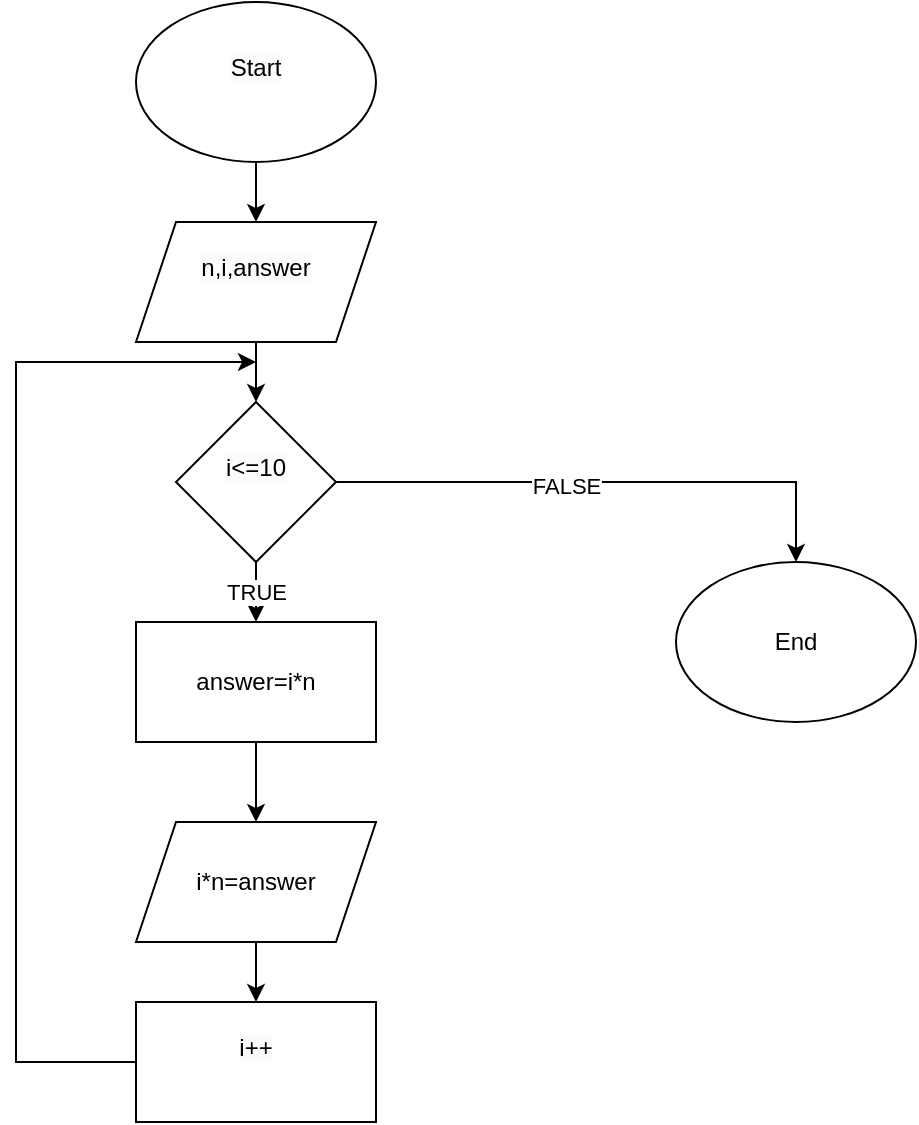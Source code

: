 <mxfile version="22.1.0" type="device" pages="4">
  <diagram name="Trang-1" id="_tB3FoyjhvFgEmOh8dWy">
    <mxGraphModel dx="1050" dy="534" grid="1" gridSize="10" guides="1" tooltips="1" connect="1" arrows="1" fold="1" page="1" pageScale="1" pageWidth="827" pageHeight="1169" math="0" shadow="0">
      <root>
        <mxCell id="0" />
        <mxCell id="1" parent="0" />
        <mxCell id="YByTakScJ4i2K-K4Ta4B-8" value="" style="edgeStyle=orthogonalEdgeStyle;rounded=0;orthogonalLoop=1;jettySize=auto;html=1;" edge="1" parent="1" source="YByTakScJ4i2K-K4Ta4B-1" target="YByTakScJ4i2K-K4Ta4B-2">
          <mxGeometry relative="1" as="geometry" />
        </mxCell>
        <mxCell id="YByTakScJ4i2K-K4Ta4B-1" value="&#xa;&lt;span style=&quot;color: rgb(0, 0, 0); font-family: Helvetica; font-size: 12px; font-style: normal; font-variant-ligatures: normal; font-variant-caps: normal; font-weight: 400; letter-spacing: normal; orphans: 2; text-align: center; text-indent: 0px; text-transform: none; widows: 2; word-spacing: 0px; -webkit-text-stroke-width: 0px; background-color: rgb(251, 251, 251); text-decoration-thickness: initial; text-decoration-style: initial; text-decoration-color: initial; float: none; display: inline !important;&quot;&gt;Start&lt;/span&gt;&#xa;&#xa;" style="ellipse;whiteSpace=wrap;html=1;" vertex="1" parent="1">
          <mxGeometry x="190" y="20" width="120" height="80" as="geometry" />
        </mxCell>
        <mxCell id="YByTakScJ4i2K-K4Ta4B-9" value="" style="edgeStyle=orthogonalEdgeStyle;rounded=0;orthogonalLoop=1;jettySize=auto;html=1;" edge="1" parent="1" source="YByTakScJ4i2K-K4Ta4B-2" target="YByTakScJ4i2K-K4Ta4B-3">
          <mxGeometry relative="1" as="geometry" />
        </mxCell>
        <mxCell id="YByTakScJ4i2K-K4Ta4B-2" value="&#xa;&lt;span style=&quot;color: rgb(0, 0, 0); font-family: Helvetica; font-size: 12px; font-style: normal; font-variant-ligatures: normal; font-variant-caps: normal; font-weight: 400; letter-spacing: normal; orphans: 2; text-align: center; text-indent: 0px; text-transform: none; widows: 2; word-spacing: 0px; -webkit-text-stroke-width: 0px; background-color: rgb(251, 251, 251); text-decoration-thickness: initial; text-decoration-style: initial; text-decoration-color: initial; float: none; display: inline !important;&quot;&gt;n,i,answer&lt;/span&gt;&#xa;&#xa;" style="shape=parallelogram;perimeter=parallelogramPerimeter;whiteSpace=wrap;html=1;fixedSize=1;" vertex="1" parent="1">
          <mxGeometry x="190" y="130" width="120" height="60" as="geometry" />
        </mxCell>
        <mxCell id="YByTakScJ4i2K-K4Ta4B-10" value="TRUE" style="edgeStyle=orthogonalEdgeStyle;rounded=0;orthogonalLoop=1;jettySize=auto;html=1;" edge="1" parent="1" source="YByTakScJ4i2K-K4Ta4B-3" target="YByTakScJ4i2K-K4Ta4B-4">
          <mxGeometry relative="1" as="geometry" />
        </mxCell>
        <mxCell id="YByTakScJ4i2K-K4Ta4B-15" style="edgeStyle=orthogonalEdgeStyle;rounded=0;orthogonalLoop=1;jettySize=auto;html=1;exitX=1;exitY=0.5;exitDx=0;exitDy=0;entryX=0.5;entryY=0;entryDx=0;entryDy=0;" edge="1" parent="1" source="YByTakScJ4i2K-K4Ta4B-3" target="YByTakScJ4i2K-K4Ta4B-7">
          <mxGeometry relative="1" as="geometry" />
        </mxCell>
        <mxCell id="YByTakScJ4i2K-K4Ta4B-16" value="FALSE" style="edgeLabel;html=1;align=center;verticalAlign=middle;resizable=0;points=[];" vertex="1" connectable="0" parent="YByTakScJ4i2K-K4Ta4B-15">
          <mxGeometry x="-0.15" y="-2" relative="1" as="geometry">
            <mxPoint as="offset" />
          </mxGeometry>
        </mxCell>
        <mxCell id="YByTakScJ4i2K-K4Ta4B-3" value="&#xa;&lt;span style=&quot;color: rgb(0, 0, 0); font-family: Helvetica; font-size: 12px; font-style: normal; font-variant-ligatures: normal; font-variant-caps: normal; font-weight: 400; letter-spacing: normal; orphans: 2; text-align: center; text-indent: 0px; text-transform: none; widows: 2; word-spacing: 0px; -webkit-text-stroke-width: 0px; background-color: rgb(251, 251, 251); text-decoration-thickness: initial; text-decoration-style: initial; text-decoration-color: initial; float: none; display: inline !important;&quot;&gt;i&amp;lt;=10&lt;/span&gt;&#xa;&#xa;" style="rhombus;whiteSpace=wrap;html=1;" vertex="1" parent="1">
          <mxGeometry x="210" y="220" width="80" height="80" as="geometry" />
        </mxCell>
        <mxCell id="YByTakScJ4i2K-K4Ta4B-11" value="" style="edgeStyle=orthogonalEdgeStyle;rounded=0;orthogonalLoop=1;jettySize=auto;html=1;" edge="1" parent="1" source="YByTakScJ4i2K-K4Ta4B-4" target="YByTakScJ4i2K-K4Ta4B-5">
          <mxGeometry relative="1" as="geometry" />
        </mxCell>
        <mxCell id="YByTakScJ4i2K-K4Ta4B-4" value="answer=i*n" style="rounded=0;whiteSpace=wrap;html=1;" vertex="1" parent="1">
          <mxGeometry x="190" y="330" width="120" height="60" as="geometry" />
        </mxCell>
        <mxCell id="YByTakScJ4i2K-K4Ta4B-12" value="" style="edgeStyle=orthogonalEdgeStyle;rounded=0;orthogonalLoop=1;jettySize=auto;html=1;" edge="1" parent="1" source="YByTakScJ4i2K-K4Ta4B-5" target="YByTakScJ4i2K-K4Ta4B-6">
          <mxGeometry relative="1" as="geometry" />
        </mxCell>
        <mxCell id="YByTakScJ4i2K-K4Ta4B-5" value="i*n=answer" style="shape=parallelogram;perimeter=parallelogramPerimeter;whiteSpace=wrap;html=1;fixedSize=1;" vertex="1" parent="1">
          <mxGeometry x="190" y="430" width="120" height="60" as="geometry" />
        </mxCell>
        <mxCell id="YByTakScJ4i2K-K4Ta4B-13" style="edgeStyle=orthogonalEdgeStyle;rounded=0;orthogonalLoop=1;jettySize=auto;html=1;exitX=0;exitY=0.5;exitDx=0;exitDy=0;" edge="1" parent="1" source="YByTakScJ4i2K-K4Ta4B-6">
          <mxGeometry relative="1" as="geometry">
            <mxPoint x="250" y="200" as="targetPoint" />
            <mxPoint x="130" y="540" as="sourcePoint" />
            <Array as="points">
              <mxPoint x="130" y="550" />
            </Array>
          </mxGeometry>
        </mxCell>
        <mxCell id="YByTakScJ4i2K-K4Ta4B-6" value="&#xa;&lt;span style=&quot;color: rgb(0, 0, 0); font-family: Helvetica; font-size: 12px; font-style: normal; font-variant-ligatures: normal; font-variant-caps: normal; font-weight: 400; letter-spacing: normal; orphans: 2; text-align: center; text-indent: 0px; text-transform: none; widows: 2; word-spacing: 0px; -webkit-text-stroke-width: 0px; background-color: rgb(251, 251, 251); text-decoration-thickness: initial; text-decoration-style: initial; text-decoration-color: initial; float: none; display: inline !important;&quot;&gt;i++&lt;/span&gt;&#xa;&#xa;" style="rounded=0;whiteSpace=wrap;html=1;" vertex="1" parent="1">
          <mxGeometry x="190" y="520" width="120" height="60" as="geometry" />
        </mxCell>
        <mxCell id="YByTakScJ4i2K-K4Ta4B-7" value="End" style="ellipse;whiteSpace=wrap;html=1;" vertex="1" parent="1">
          <mxGeometry x="460" y="300" width="120" height="80" as="geometry" />
        </mxCell>
      </root>
    </mxGraphModel>
  </diagram>
  <diagram id="gQ5wqAn0hx8l0GHooEbK" name="Trang-2">
    <mxGraphModel dx="1050" dy="534" grid="1" gridSize="10" guides="1" tooltips="1" connect="1" arrows="1" fold="1" page="1" pageScale="1" pageWidth="827" pageHeight="1169" math="0" shadow="0">
      <root>
        <mxCell id="0" />
        <mxCell id="1" parent="0" />
        <mxCell id="gOL8rrCzuz3nvUej_xmI-90" value="" style="edgeStyle=orthogonalEdgeStyle;rounded=0;orthogonalLoop=1;jettySize=auto;html=1;" edge="1" parent="1" source="gOL8rrCzuz3nvUej_xmI-91" target="gOL8rrCzuz3nvUej_xmI-93">
          <mxGeometry relative="1" as="geometry" />
        </mxCell>
        <mxCell id="gOL8rrCzuz3nvUej_xmI-91" value="Start" style="ellipse;whiteSpace=wrap;html=1;" vertex="1" parent="1">
          <mxGeometry x="240" y="40" width="120" height="80" as="geometry" />
        </mxCell>
        <mxCell id="gOL8rrCzuz3nvUej_xmI-92" value="" style="edgeStyle=orthogonalEdgeStyle;rounded=0;orthogonalLoop=1;jettySize=auto;html=1;" edge="1" parent="1" source="gOL8rrCzuz3nvUej_xmI-93" target="gOL8rrCzuz3nvUej_xmI-95">
          <mxGeometry relative="1" as="geometry" />
        </mxCell>
        <mxCell id="gOL8rrCzuz3nvUej_xmI-93" value="n1,n2,calculator,choice,gcd,lcm,i" style="shape=parallelogram;perimeter=parallelogramPerimeter;whiteSpace=wrap;html=1;fixedSize=1;" vertex="1" parent="1">
          <mxGeometry x="60" y="160" width="480" height="60" as="geometry" />
        </mxCell>
        <mxCell id="gOL8rrCzuz3nvUej_xmI-94" value="" style="edgeStyle=orthogonalEdgeStyle;rounded=0;orthogonalLoop=1;jettySize=auto;html=1;" edge="1" parent="1" source="gOL8rrCzuz3nvUej_xmI-95" target="gOL8rrCzuz3nvUej_xmI-100">
          <mxGeometry relative="1" as="geometry" />
        </mxCell>
        <mxCell id="gOL8rrCzuz3nvUej_xmI-95" value="&lt;br&gt;&lt;table style=&quot;box-sizing: border-box; border-collapse: collapse; font-family: &amp;quot;Roboto Flex&amp;quot;; font-size: 16px; scroll-behavior: smooth; overflow: auto; border-spacing: 0px; margin-bottom: 1em; margin-top: 1em; color: rgb(34, 34, 34); font-style: normal; font-variant-ligatures: normal; font-variant-caps: normal; font-weight: 400; letter-spacing: normal; orphans: 2; text-align: left; text-transform: none; widows: 2; word-spacing: 0px; -webkit-text-stroke-width: 0px; background-color: rgb(255, 255, 255); text-decoration-thickness: initial; text-decoration-style: initial; text-decoration-color: initial;&quot;&gt;&lt;thead style=&quot;box-sizing: border-box; font-family: &amp;quot;Roboto Flex&amp;quot;; font-size: 16px; scroll-behavior: smooth;&quot;&gt;&lt;tr style=&quot;box-sizing: border-box; font-family: &amp;quot;Roboto Flex&amp;quot;; font-size: 16px; scroll-behavior: smooth;&quot;&gt;&lt;th style=&quot;box-sizing: border-box; text-align: -webkit-match-parent; font-family: &amp;quot;Roboto Flex&amp;quot;; font-size: 16px; scroll-behavior: smooth; overflow-wrap: break-word; padding: 8px 14px; border: 1px solid var(--md-theme-border-color);&quot;&gt;CACULATOR&lt;/th&gt;&lt;/tr&gt;&lt;/thead&gt;&lt;tbody style=&quot;box-sizing: border-box; font-family: &amp;quot;Roboto Flex&amp;quot;; font-size: 16px; scroll-behavior: smooth;&quot;&gt;&lt;tr style=&quot;box-sizing: border-box; font-family: &amp;quot;Roboto Flex&amp;quot;; font-size: 16px; scroll-behavior: smooth;&quot;&gt;&lt;td style=&quot;box-sizing: border-box; font-family: &amp;quot;Roboto Flex&amp;quot;; font-size: 16px; scroll-behavior: smooth; overflow-wrap: break-word; padding: 8px 14px; border: 1px solid var(--md-theme-border-color);&quot;&gt;1. Tong 2 so&lt;/td&gt;&lt;/tr&gt;&lt;tr style=&quot;box-sizing: border-box; font-family: &amp;quot;Roboto Flex&amp;quot;; font-size: 16px; scroll-behavior: smooth; background-color: var(--default-theme-table-stripe-color);&quot;&gt;&lt;td style=&quot;box-sizing: border-box; font-family: &amp;quot;Roboto Flex&amp;quot;; font-size: 16px; scroll-behavior: smooth; overflow-wrap: break-word; padding: 8px 14px; border: 1px solid var(--md-theme-border-color);&quot;&gt;2. Hieu 2 so&lt;/td&gt;&lt;/tr&gt;&lt;tr style=&quot;box-sizing: border-box; font-family: &amp;quot;Roboto Flex&amp;quot;; font-size: 16px; scroll-behavior: smooth;&quot;&gt;&lt;td style=&quot;box-sizing: border-box; font-family: &amp;quot;Roboto Flex&amp;quot;; font-size: 16px; scroll-behavior: smooth; overflow-wrap: break-word; padding: 8px 14px; border: 1px solid var(--md-theme-border-color);&quot;&gt;3. Tich 2 so&lt;/td&gt;&lt;/tr&gt;&lt;tr style=&quot;box-sizing: border-box; font-family: &amp;quot;Roboto Flex&amp;quot;; font-size: 16px; scroll-behavior: smooth; background-color: var(--default-theme-table-stripe-color);&quot;&gt;&lt;td style=&quot;box-sizing: border-box; font-family: &amp;quot;Roboto Flex&amp;quot;; font-size: 16px; scroll-behavior: smooth; overflow-wrap: break-word; padding: 8px 14px; border: 1px solid var(--md-theme-border-color);&quot;&gt;4. Thuong 2 so&lt;/td&gt;&lt;/tr&gt;&lt;tr style=&quot;box-sizing: border-box; font-family: &amp;quot;Roboto Flex&amp;quot;; font-size: 16px; scroll-behavior: smooth;&quot;&gt;&lt;td style=&quot;box-sizing: border-box; font-family: &amp;quot;Roboto Flex&amp;quot;; font-size: 16px; scroll-behavior: smooth; overflow-wrap: break-word; padding: 8px 14px; border: 1px solid var(--md-theme-border-color);&quot;&gt;5. So du trong phep chia 2 so&lt;/td&gt;&lt;/tr&gt;&lt;tr style=&quot;box-sizing: border-box; font-family: &amp;quot;Roboto Flex&amp;quot;; font-size: 16px; scroll-behavior: smooth; background-color: var(--default-theme-table-stripe-color);&quot;&gt;&lt;td style=&quot;box-sizing: border-box; font-family: &amp;quot;Roboto Flex&amp;quot;; font-size: 16px; scroll-behavior: smooth; overflow-wrap: break-word; padding: 8px 14px; border: 1px solid var(--md-theme-border-color);&quot;&gt;6. Uoc chung lon nhat&lt;/td&gt;&lt;/tr&gt;&lt;tr style=&quot;box-sizing: border-box; font-family: &amp;quot;Roboto Flex&amp;quot;; font-size: 16px; scroll-behavior: smooth; background-color: var(--md-theme-color-hover);&quot;&gt;&lt;td style=&quot;box-sizing: border-box; font-family: &amp;quot;Roboto Flex&amp;quot;; font-size: 16px; scroll-behavior: smooth; overflow-wrap: break-word; padding: 8px 14px; border: 1px solid var(--md-theme-border-color);&quot;&gt;7. Boi chung nho nhat&lt;/td&gt;&lt;/tr&gt;&lt;tr style=&quot;box-sizing: border-box; font-family: &amp;quot;Roboto Flex&amp;quot;; font-size: 16px; scroll-behavior: smooth; background-color: var(--default-theme-table-stripe-color);&quot;&gt;&lt;td style=&quot;box-sizing: border-box; font-family: &amp;quot;Roboto Flex&amp;quot;; font-size: 16px; scroll-behavior: smooth; overflow-wrap: break-word; padding: 8px 14px; border: 1px solid var(--md-theme-border-color);&quot;&gt;8. Thoat&lt;/td&gt;&lt;/tr&gt;&lt;/tbody&gt;&lt;/table&gt;&lt;br&gt;" style="shape=parallelogram;perimeter=parallelogramPerimeter;whiteSpace=wrap;html=1;fixedSize=1;" vertex="1" parent="1">
          <mxGeometry x="50" y="280" width="500" height="350" as="geometry" />
        </mxCell>
        <mxCell id="gOL8rrCzuz3nvUej_xmI-96" value="" style="edgeStyle=orthogonalEdgeStyle;rounded=0;orthogonalLoop=1;jettySize=auto;html=1;" edge="1" parent="1" source="gOL8rrCzuz3nvUej_xmI-100" target="gOL8rrCzuz3nvUej_xmI-105">
          <mxGeometry relative="1" as="geometry" />
        </mxCell>
        <mxCell id="gOL8rrCzuz3nvUej_xmI-97" value="false" style="edgeLabel;html=1;align=center;verticalAlign=middle;resizable=0;points=[];" vertex="1" connectable="0" parent="gOL8rrCzuz3nvUej_xmI-96">
          <mxGeometry x="-0.055" y="-1" relative="1" as="geometry">
            <mxPoint as="offset" />
          </mxGeometry>
        </mxCell>
        <mxCell id="gOL8rrCzuz3nvUej_xmI-98" value="" style="edgeStyle=orthogonalEdgeStyle;rounded=0;orthogonalLoop=1;jettySize=auto;html=1;" edge="1" parent="1" source="gOL8rrCzuz3nvUej_xmI-100" target="gOL8rrCzuz3nvUej_xmI-136">
          <mxGeometry relative="1" as="geometry" />
        </mxCell>
        <mxCell id="gOL8rrCzuz3nvUej_xmI-99" value="true" style="edgeLabel;html=1;align=center;verticalAlign=middle;resizable=0;points=[];" vertex="1" connectable="0" parent="gOL8rrCzuz3nvUej_xmI-98">
          <mxGeometry x="-0.288" y="-1" relative="1" as="geometry">
            <mxPoint as="offset" />
          </mxGeometry>
        </mxCell>
        <mxCell id="gOL8rrCzuz3nvUej_xmI-100" value="choice=1" style="rhombus;whiteSpace=wrap;html=1;" vertex="1" parent="1">
          <mxGeometry x="260" y="700" width="80" height="80" as="geometry" />
        </mxCell>
        <mxCell id="gOL8rrCzuz3nvUej_xmI-101" value="" style="edgeStyle=orthogonalEdgeStyle;rounded=0;orthogonalLoop=1;jettySize=auto;html=1;" edge="1" parent="1" source="gOL8rrCzuz3nvUej_xmI-105" target="gOL8rrCzuz3nvUej_xmI-110">
          <mxGeometry relative="1" as="geometry" />
        </mxCell>
        <mxCell id="gOL8rrCzuz3nvUej_xmI-102" value="false" style="edgeLabel;html=1;align=center;verticalAlign=middle;resizable=0;points=[];" vertex="1" connectable="0" parent="gOL8rrCzuz3nvUej_xmI-101">
          <mxGeometry x="-0.18" y="-2" relative="1" as="geometry">
            <mxPoint as="offset" />
          </mxGeometry>
        </mxCell>
        <mxCell id="gOL8rrCzuz3nvUej_xmI-103" value="" style="edgeStyle=orthogonalEdgeStyle;rounded=0;orthogonalLoop=1;jettySize=auto;html=1;" edge="1" parent="1" source="gOL8rrCzuz3nvUej_xmI-105" target="gOL8rrCzuz3nvUej_xmI-140">
          <mxGeometry relative="1" as="geometry" />
        </mxCell>
        <mxCell id="gOL8rrCzuz3nvUej_xmI-104" value="true" style="edgeLabel;html=1;align=center;verticalAlign=middle;resizable=0;points=[];" vertex="1" connectable="0" parent="gOL8rrCzuz3nvUej_xmI-103">
          <mxGeometry x="-0.34" y="4" relative="1" as="geometry">
            <mxPoint as="offset" />
          </mxGeometry>
        </mxCell>
        <mxCell id="gOL8rrCzuz3nvUej_xmI-105" value="choice=2" style="rhombus;whiteSpace=wrap;html=1;" vertex="1" parent="1">
          <mxGeometry x="260" y="860" width="80" height="80" as="geometry" />
        </mxCell>
        <mxCell id="gOL8rrCzuz3nvUej_xmI-106" value="" style="edgeStyle=orthogonalEdgeStyle;rounded=0;orthogonalLoop=1;jettySize=auto;html=1;" edge="1" parent="1" source="gOL8rrCzuz3nvUej_xmI-110" target="gOL8rrCzuz3nvUej_xmI-115">
          <mxGeometry relative="1" as="geometry" />
        </mxCell>
        <mxCell id="gOL8rrCzuz3nvUej_xmI-107" value="false" style="edgeLabel;html=1;align=center;verticalAlign=middle;resizable=0;points=[];" vertex="1" connectable="0" parent="gOL8rrCzuz3nvUej_xmI-106">
          <mxGeometry x="-0.13" y="-1" relative="1" as="geometry">
            <mxPoint as="offset" />
          </mxGeometry>
        </mxCell>
        <mxCell id="gOL8rrCzuz3nvUej_xmI-108" value="" style="edgeStyle=orthogonalEdgeStyle;rounded=0;orthogonalLoop=1;jettySize=auto;html=1;" edge="1" parent="1" source="gOL8rrCzuz3nvUej_xmI-110" target="gOL8rrCzuz3nvUej_xmI-142">
          <mxGeometry relative="1" as="geometry" />
        </mxCell>
        <mxCell id="gOL8rrCzuz3nvUej_xmI-109" value="true" style="edgeLabel;html=1;align=center;verticalAlign=middle;resizable=0;points=[];" vertex="1" connectable="0" parent="gOL8rrCzuz3nvUej_xmI-108">
          <mxGeometry x="-0.407" y="1" relative="1" as="geometry">
            <mxPoint as="offset" />
          </mxGeometry>
        </mxCell>
        <mxCell id="gOL8rrCzuz3nvUej_xmI-110" value="choice=3" style="rhombus;whiteSpace=wrap;html=1;" vertex="1" parent="1">
          <mxGeometry x="260" y="1020" width="80" height="80" as="geometry" />
        </mxCell>
        <mxCell id="gOL8rrCzuz3nvUej_xmI-111" value="" style="edgeStyle=orthogonalEdgeStyle;rounded=0;orthogonalLoop=1;jettySize=auto;html=1;" edge="1" parent="1" source="gOL8rrCzuz3nvUej_xmI-115" target="gOL8rrCzuz3nvUej_xmI-120">
          <mxGeometry relative="1" as="geometry" />
        </mxCell>
        <mxCell id="gOL8rrCzuz3nvUej_xmI-112" value="false" style="edgeLabel;html=1;align=center;verticalAlign=middle;resizable=0;points=[];" vertex="1" connectable="0" parent="gOL8rrCzuz3nvUej_xmI-111">
          <mxGeometry x="-0.13" y="-1" relative="1" as="geometry">
            <mxPoint as="offset" />
          </mxGeometry>
        </mxCell>
        <mxCell id="gOL8rrCzuz3nvUej_xmI-113" value="" style="edgeStyle=orthogonalEdgeStyle;rounded=0;orthogonalLoop=1;jettySize=auto;html=1;" edge="1" parent="1" source="gOL8rrCzuz3nvUej_xmI-115" target="gOL8rrCzuz3nvUej_xmI-144">
          <mxGeometry relative="1" as="geometry" />
        </mxCell>
        <mxCell id="gOL8rrCzuz3nvUej_xmI-114" value="true" style="edgeLabel;html=1;align=center;verticalAlign=middle;resizable=0;points=[];" vertex="1" connectable="0" parent="gOL8rrCzuz3nvUej_xmI-113">
          <mxGeometry x="-0.328" y="3" relative="1" as="geometry">
            <mxPoint as="offset" />
          </mxGeometry>
        </mxCell>
        <mxCell id="gOL8rrCzuz3nvUej_xmI-115" value="choice=4" style="rhombus;whiteSpace=wrap;html=1;" vertex="1" parent="1">
          <mxGeometry x="260" y="1180" width="80" height="80" as="geometry" />
        </mxCell>
        <mxCell id="gOL8rrCzuz3nvUej_xmI-116" value="" style="edgeStyle=orthogonalEdgeStyle;rounded=0;orthogonalLoop=1;jettySize=auto;html=1;" edge="1" parent="1" source="gOL8rrCzuz3nvUej_xmI-120" target="gOL8rrCzuz3nvUej_xmI-125">
          <mxGeometry relative="1" as="geometry" />
        </mxCell>
        <mxCell id="gOL8rrCzuz3nvUej_xmI-117" value="false" style="edgeLabel;html=1;align=center;verticalAlign=middle;resizable=0;points=[];" vertex="1" connectable="0" parent="gOL8rrCzuz3nvUej_xmI-116">
          <mxGeometry x="-0.03" y="-1" relative="1" as="geometry">
            <mxPoint as="offset" />
          </mxGeometry>
        </mxCell>
        <mxCell id="gOL8rrCzuz3nvUej_xmI-118" value="" style="edgeStyle=orthogonalEdgeStyle;rounded=0;orthogonalLoop=1;jettySize=auto;html=1;" edge="1" parent="1" source="gOL8rrCzuz3nvUej_xmI-120" target="gOL8rrCzuz3nvUej_xmI-146">
          <mxGeometry relative="1" as="geometry" />
        </mxCell>
        <mxCell id="gOL8rrCzuz3nvUej_xmI-119" value="true" style="edgeLabel;html=1;align=center;verticalAlign=middle;resizable=0;points=[];" vertex="1" connectable="0" parent="gOL8rrCzuz3nvUej_xmI-118">
          <mxGeometry x="-0.368" y="1" relative="1" as="geometry">
            <mxPoint as="offset" />
          </mxGeometry>
        </mxCell>
        <mxCell id="gOL8rrCzuz3nvUej_xmI-120" value="choice=5" style="rhombus;whiteSpace=wrap;html=1;" vertex="1" parent="1">
          <mxGeometry x="260" y="1340" width="80" height="80" as="geometry" />
        </mxCell>
        <mxCell id="gOL8rrCzuz3nvUej_xmI-121" value="" style="edgeStyle=orthogonalEdgeStyle;rounded=0;orthogonalLoop=1;jettySize=auto;html=1;" edge="1" parent="1" source="gOL8rrCzuz3nvUej_xmI-125" target="gOL8rrCzuz3nvUej_xmI-128">
          <mxGeometry relative="1" as="geometry" />
        </mxCell>
        <mxCell id="gOL8rrCzuz3nvUej_xmI-122" value="false" style="edgeLabel;html=1;align=center;verticalAlign=middle;resizable=0;points=[];" vertex="1" connectable="0" parent="gOL8rrCzuz3nvUej_xmI-121">
          <mxGeometry x="-0.055" y="-3" relative="1" as="geometry">
            <mxPoint as="offset" />
          </mxGeometry>
        </mxCell>
        <mxCell id="gOL8rrCzuz3nvUej_xmI-123" value="" style="edgeStyle=orthogonalEdgeStyle;rounded=0;orthogonalLoop=1;jettySize=auto;html=1;" edge="1" parent="1" source="gOL8rrCzuz3nvUej_xmI-125" target="gOL8rrCzuz3nvUej_xmI-148">
          <mxGeometry relative="1" as="geometry" />
        </mxCell>
        <mxCell id="gOL8rrCzuz3nvUej_xmI-124" value="true" style="edgeLabel;html=1;align=center;verticalAlign=middle;resizable=0;points=[];" vertex="1" connectable="0" parent="gOL8rrCzuz3nvUej_xmI-123">
          <mxGeometry x="-0.34" y="1" relative="1" as="geometry">
            <mxPoint as="offset" />
          </mxGeometry>
        </mxCell>
        <mxCell id="gOL8rrCzuz3nvUej_xmI-125" value="choice=6" style="rhombus;whiteSpace=wrap;html=1;" vertex="1" parent="1">
          <mxGeometry x="260" y="1500" width="80" height="80" as="geometry" />
        </mxCell>
        <mxCell id="gOL8rrCzuz3nvUej_xmI-126" value="" style="edgeStyle=orthogonalEdgeStyle;rounded=0;orthogonalLoop=1;jettySize=auto;html=1;exitX=0.5;exitY=1;exitDx=0;exitDy=0;" edge="1" parent="1" source="gOL8rrCzuz3nvUej_xmI-128" target="gOL8rrCzuz3nvUej_xmI-132">
          <mxGeometry relative="1" as="geometry">
            <mxPoint x="310" y="2630" as="sourcePoint" />
          </mxGeometry>
        </mxCell>
        <mxCell id="gOL8rrCzuz3nvUej_xmI-127" value="false" style="edgeLabel;html=1;align=center;verticalAlign=middle;resizable=0;points=[];" vertex="1" connectable="0" parent="gOL8rrCzuz3nvUej_xmI-126">
          <mxGeometry x="-0.08" y="-2" relative="1" as="geometry">
            <mxPoint as="offset" />
          </mxGeometry>
        </mxCell>
        <mxCell id="gOL8rrCzuz3nvUej_xmI-128" value="choice=7" style="rhombus;whiteSpace=wrap;html=1;" vertex="1" parent="1">
          <mxGeometry x="260" y="2130" width="80" height="80" as="geometry" />
        </mxCell>
        <mxCell id="gOL8rrCzuz3nvUej_xmI-129" value="" style="edgeStyle=orthogonalEdgeStyle;rounded=0;orthogonalLoop=1;jettySize=auto;html=1;" edge="1" parent="1" source="gOL8rrCzuz3nvUej_xmI-132" target="gOL8rrCzuz3nvUej_xmI-134">
          <mxGeometry relative="1" as="geometry" />
        </mxCell>
        <mxCell id="gOL8rrCzuz3nvUej_xmI-130" value="false" style="edgeLabel;html=1;align=center;verticalAlign=middle;resizable=0;points=[];" vertex="1" connectable="0" parent="gOL8rrCzuz3nvUej_xmI-129">
          <mxGeometry x="-0.156" y="1" relative="1" as="geometry">
            <mxPoint as="offset" />
          </mxGeometry>
        </mxCell>
        <mxCell id="gOL8rrCzuz3nvUej_xmI-131" value="" style="edgeStyle=orthogonalEdgeStyle;rounded=0;orthogonalLoop=1;jettySize=auto;html=1;" edge="1" parent="1" source="gOL8rrCzuz3nvUej_xmI-132" target="gOL8rrCzuz3nvUej_xmI-182">
          <mxGeometry relative="1" as="geometry" />
        </mxCell>
        <mxCell id="gOL8rrCzuz3nvUej_xmI-132" value="choice=8" style="rhombus;whiteSpace=wrap;html=1;" vertex="1" parent="1">
          <mxGeometry x="260" y="2710" width="80" height="80" as="geometry" />
        </mxCell>
        <mxCell id="gOL8rrCzuz3nvUej_xmI-133" style="edgeStyle=orthogonalEdgeStyle;rounded=0;orthogonalLoop=1;jettySize=auto;html=1;exitX=0;exitY=0.5;exitDx=0;exitDy=0;" edge="1" parent="1" source="gOL8rrCzuz3nvUej_xmI-134">
          <mxGeometry relative="1" as="geometry">
            <mxPoint x="300" y="250" as="targetPoint" />
            <mxPoint x="190" y="2000" as="sourcePoint" />
            <Array as="points">
              <mxPoint x="31" y="2910" />
              <mxPoint x="31" y="250" />
              <mxPoint x="300" y="250" />
            </Array>
          </mxGeometry>
        </mxCell>
        <mxCell id="gOL8rrCzuz3nvUej_xmI-134" value="vui long chon lai so tu 1-8" style="shape=parallelogram;perimeter=parallelogramPerimeter;whiteSpace=wrap;html=1;fixedSize=1;" vertex="1" parent="1">
          <mxGeometry x="180" y="2880" width="240" height="60" as="geometry" />
        </mxCell>
        <mxCell id="gOL8rrCzuz3nvUej_xmI-135" value="" style="edgeStyle=orthogonalEdgeStyle;rounded=0;orthogonalLoop=1;jettySize=auto;html=1;" edge="1" parent="1" source="gOL8rrCzuz3nvUej_xmI-136" target="gOL8rrCzuz3nvUej_xmI-138">
          <mxGeometry relative="1" as="geometry" />
        </mxCell>
        <mxCell id="gOL8rrCzuz3nvUej_xmI-136" value="calculator=n1+n2" style="whiteSpace=wrap;html=1;" vertex="1" parent="1">
          <mxGeometry x="390" y="710" width="120" height="60" as="geometry" />
        </mxCell>
        <mxCell id="gOL8rrCzuz3nvUej_xmI-137" style="edgeStyle=orthogonalEdgeStyle;rounded=0;orthogonalLoop=1;jettySize=auto;html=1;" edge="1" parent="1" source="gOL8rrCzuz3nvUej_xmI-138">
          <mxGeometry relative="1" as="geometry">
            <mxPoint x="300" y="250" as="targetPoint" />
            <Array as="points">
              <mxPoint x="620" y="250" />
              <mxPoint x="300" y="250" />
            </Array>
          </mxGeometry>
        </mxCell>
        <mxCell id="gOL8rrCzuz3nvUej_xmI-138" value="calculator" style="shape=parallelogram;perimeter=parallelogramPerimeter;whiteSpace=wrap;html=1;fixedSize=1;" vertex="1" parent="1">
          <mxGeometry x="560" y="710" width="120" height="60" as="geometry" />
        </mxCell>
        <mxCell id="gOL8rrCzuz3nvUej_xmI-139" style="edgeStyle=orthogonalEdgeStyle;rounded=0;orthogonalLoop=1;jettySize=auto;html=1;exitX=1;exitY=0.5;exitDx=0;exitDy=0;entryX=0.5;entryY=1;entryDx=0;entryDy=0;" edge="1" parent="1" source="gOL8rrCzuz3nvUej_xmI-140" target="gOL8rrCzuz3nvUej_xmI-138">
          <mxGeometry relative="1" as="geometry" />
        </mxCell>
        <mxCell id="gOL8rrCzuz3nvUej_xmI-140" value="calculator=n1-n2" style="whiteSpace=wrap;html=1;" vertex="1" parent="1">
          <mxGeometry x="390" y="870" width="120" height="60" as="geometry" />
        </mxCell>
        <mxCell id="gOL8rrCzuz3nvUej_xmI-141" style="edgeStyle=orthogonalEdgeStyle;rounded=0;orthogonalLoop=1;jettySize=auto;html=1;exitX=1;exitY=0.5;exitDx=0;exitDy=0;entryX=0.5;entryY=1;entryDx=0;entryDy=0;" edge="1" parent="1" source="gOL8rrCzuz3nvUej_xmI-142" target="gOL8rrCzuz3nvUej_xmI-138">
          <mxGeometry relative="1" as="geometry" />
        </mxCell>
        <mxCell id="gOL8rrCzuz3nvUej_xmI-142" value="calculator=n1*n2" style="whiteSpace=wrap;html=1;" vertex="1" parent="1">
          <mxGeometry x="390" y="1030" width="120" height="60" as="geometry" />
        </mxCell>
        <mxCell id="gOL8rrCzuz3nvUej_xmI-143" style="edgeStyle=orthogonalEdgeStyle;rounded=0;orthogonalLoop=1;jettySize=auto;html=1;entryX=0.5;entryY=1;entryDx=0;entryDy=0;" edge="1" parent="1" source="gOL8rrCzuz3nvUej_xmI-144" target="gOL8rrCzuz3nvUej_xmI-138">
          <mxGeometry relative="1" as="geometry" />
        </mxCell>
        <mxCell id="gOL8rrCzuz3nvUej_xmI-144" value="calculator=n1/n2" style="whiteSpace=wrap;html=1;" vertex="1" parent="1">
          <mxGeometry x="390" y="1190" width="120" height="60" as="geometry" />
        </mxCell>
        <mxCell id="gOL8rrCzuz3nvUej_xmI-145" style="edgeStyle=orthogonalEdgeStyle;rounded=0;orthogonalLoop=1;jettySize=auto;html=1;entryX=0.5;entryY=1;entryDx=0;entryDy=0;" edge="1" parent="1" source="gOL8rrCzuz3nvUej_xmI-146" target="gOL8rrCzuz3nvUej_xmI-138">
          <mxGeometry relative="1" as="geometry" />
        </mxCell>
        <mxCell id="gOL8rrCzuz3nvUej_xmI-146" value="calculator=n1%n2" style="whiteSpace=wrap;html=1;" vertex="1" parent="1">
          <mxGeometry x="390" y="1350" width="120" height="60" as="geometry" />
        </mxCell>
        <mxCell id="gOL8rrCzuz3nvUej_xmI-147" value="" style="edgeStyle=orthogonalEdgeStyle;rounded=0;orthogonalLoop=1;jettySize=auto;html=1;" edge="1" parent="1" source="gOL8rrCzuz3nvUej_xmI-148" target="gOL8rrCzuz3nvUej_xmI-151">
          <mxGeometry relative="1" as="geometry" />
        </mxCell>
        <mxCell id="gOL8rrCzuz3nvUej_xmI-148" value="i=1" style="whiteSpace=wrap;html=1;" vertex="1" parent="1">
          <mxGeometry x="390" y="1510" width="120" height="60" as="geometry" />
        </mxCell>
        <mxCell id="gOL8rrCzuz3nvUej_xmI-149" value="" style="edgeStyle=orthogonalEdgeStyle;rounded=0;orthogonalLoop=1;jettySize=auto;html=1;" edge="1" parent="1" source="gOL8rrCzuz3nvUej_xmI-151" target="gOL8rrCzuz3nvUej_xmI-153">
          <mxGeometry relative="1" as="geometry" />
        </mxCell>
        <mxCell id="gOL8rrCzuz3nvUej_xmI-150" value="true" style="edgeLabel;html=1;align=center;verticalAlign=middle;resizable=0;points=[];" vertex="1" connectable="0" parent="gOL8rrCzuz3nvUej_xmI-149">
          <mxGeometry x="-0.14" relative="1" as="geometry">
            <mxPoint as="offset" />
          </mxGeometry>
        </mxCell>
        <mxCell id="gOL8rrCzuz3nvUej_xmI-151" value="i&amp;lt;=n1||i&amp;lt;=n2" style="rhombus;whiteSpace=wrap;html=1;" vertex="1" parent="1">
          <mxGeometry x="560" y="1500" width="80" height="80" as="geometry" />
        </mxCell>
        <mxCell id="gOL8rrCzuz3nvUej_xmI-152" value="" style="edgeStyle=orthogonalEdgeStyle;rounded=0;orthogonalLoop=1;jettySize=auto;html=1;" edge="1" parent="1" source="gOL8rrCzuz3nvUej_xmI-153" target="gOL8rrCzuz3nvUej_xmI-156">
          <mxGeometry relative="1" as="geometry" />
        </mxCell>
        <mxCell id="gOL8rrCzuz3nvUej_xmI-153" value="n%i==0&amp;amp;&amp;amp;m%i==0" style="rhombus;whiteSpace=wrap;html=1;" vertex="1" parent="1">
          <mxGeometry x="530" y="1660" width="140" height="80" as="geometry" />
        </mxCell>
        <mxCell id="gOL8rrCzuz3nvUej_xmI-154" style="edgeStyle=orthogonalEdgeStyle;rounded=0;orthogonalLoop=1;jettySize=auto;html=1;exitX=1;exitY=0.5;exitDx=0;exitDy=0;entryX=1;entryY=0.5;entryDx=0;entryDy=0;" edge="1" parent="1" source="gOL8rrCzuz3nvUej_xmI-156" target="gOL8rrCzuz3nvUej_xmI-156">
          <mxGeometry relative="1" as="geometry">
            <mxPoint x="710" y="1820" as="targetPoint" />
          </mxGeometry>
        </mxCell>
        <mxCell id="gOL8rrCzuz3nvUej_xmI-155" value="" style="edgeStyle=orthogonalEdgeStyle;rounded=0;orthogonalLoop=1;jettySize=auto;html=1;" edge="1" parent="1" source="gOL8rrCzuz3nvUej_xmI-156" target="gOL8rrCzuz3nvUej_xmI-162">
          <mxGeometry relative="1" as="geometry" />
        </mxCell>
        <mxCell id="gOL8rrCzuz3nvUej_xmI-156" value="gcd=i" style="whiteSpace=wrap;html=1;" vertex="1" parent="1">
          <mxGeometry x="540" y="1790" width="120" height="60" as="geometry" />
        </mxCell>
        <mxCell id="gOL8rrCzuz3nvUej_xmI-157" style="edgeStyle=orthogonalEdgeStyle;rounded=0;orthogonalLoop=1;jettySize=auto;html=1;exitX=1;exitY=0.5;exitDx=0;exitDy=0;" edge="1" parent="1" source="gOL8rrCzuz3nvUej_xmI-158">
          <mxGeometry relative="1" as="geometry">
            <mxPoint x="620" y="660" as="targetPoint" />
            <mxPoint x="840" y="2000" as="sourcePoint" />
            <Array as="points">
              <mxPoint x="850" y="1970" />
              <mxPoint x="850" y="660" />
            </Array>
          </mxGeometry>
        </mxCell>
        <mxCell id="gOL8rrCzuz3nvUej_xmI-158" value="gcd" style="shape=parallelogram;perimeter=parallelogramPerimeter;whiteSpace=wrap;html=1;fixedSize=1;" vertex="1" parent="1">
          <mxGeometry x="700" y="1940" width="120" height="60" as="geometry" />
        </mxCell>
        <mxCell id="gOL8rrCzuz3nvUej_xmI-159" style="edgeStyle=orthogonalEdgeStyle;rounded=0;orthogonalLoop=1;jettySize=auto;html=1;entryX=0.5;entryY=0;entryDx=0;entryDy=0;" edge="1" parent="1" source="gOL8rrCzuz3nvUej_xmI-151" target="gOL8rrCzuz3nvUej_xmI-158">
          <mxGeometry relative="1" as="geometry">
            <mxPoint x="760" y="1900" as="targetPoint" />
          </mxGeometry>
        </mxCell>
        <mxCell id="gOL8rrCzuz3nvUej_xmI-160" value="false" style="edgeLabel;html=1;align=center;verticalAlign=middle;resizable=0;points=[];" vertex="1" connectable="0" parent="gOL8rrCzuz3nvUej_xmI-159">
          <mxGeometry x="-0.831" y="4" relative="1" as="geometry">
            <mxPoint as="offset" />
          </mxGeometry>
        </mxCell>
        <mxCell id="gOL8rrCzuz3nvUej_xmI-161" style="edgeStyle=orthogonalEdgeStyle;rounded=0;orthogonalLoop=1;jettySize=auto;html=1;exitX=0;exitY=0.5;exitDx=0;exitDy=0;" edge="1" parent="1" source="gOL8rrCzuz3nvUej_xmI-162">
          <mxGeometry relative="1" as="geometry">
            <mxPoint x="530" y="1540" as="targetPoint" />
            <Array as="points">
              <mxPoint x="450" y="1920" />
              <mxPoint x="450" y="1660" />
              <mxPoint x="531" y="1660" />
            </Array>
          </mxGeometry>
        </mxCell>
        <mxCell id="gOL8rrCzuz3nvUej_xmI-162" value="i++" style="whiteSpace=wrap;html=1;" vertex="1" parent="1">
          <mxGeometry x="540" y="1890" width="120" height="60" as="geometry" />
        </mxCell>
        <mxCell id="gOL8rrCzuz3nvUej_xmI-163" value="" style="edgeStyle=orthogonalEdgeStyle;rounded=0;orthogonalLoop=1;jettySize=auto;html=1;exitX=1;exitY=0.5;exitDx=0;exitDy=0;" edge="1" parent="1" source="gOL8rrCzuz3nvUej_xmI-128" target="gOL8rrCzuz3nvUej_xmI-166">
          <mxGeometry relative="1" as="geometry">
            <mxPoint x="360" y="2170" as="sourcePoint" />
          </mxGeometry>
        </mxCell>
        <mxCell id="gOL8rrCzuz3nvUej_xmI-164" value="true" style="edgeLabel;html=1;align=center;verticalAlign=middle;resizable=0;points=[];" vertex="1" connectable="0" parent="gOL8rrCzuz3nvUej_xmI-163">
          <mxGeometry x="-0.34" y="1" relative="1" as="geometry">
            <mxPoint as="offset" />
          </mxGeometry>
        </mxCell>
        <mxCell id="gOL8rrCzuz3nvUej_xmI-165" value="" style="edgeStyle=orthogonalEdgeStyle;rounded=0;orthogonalLoop=1;jettySize=auto;html=1;" edge="1" parent="1" source="gOL8rrCzuz3nvUej_xmI-166" target="gOL8rrCzuz3nvUej_xmI-171">
          <mxGeometry relative="1" as="geometry" />
        </mxCell>
        <mxCell id="gOL8rrCzuz3nvUej_xmI-166" value="i=1" style="whiteSpace=wrap;html=1;" vertex="1" parent="1">
          <mxGeometry x="410" y="2140" width="120" height="60" as="geometry" />
        </mxCell>
        <mxCell id="gOL8rrCzuz3nvUej_xmI-167" value="" style="edgeStyle=orthogonalEdgeStyle;rounded=0;orthogonalLoop=1;jettySize=auto;html=1;" edge="1" parent="1" source="gOL8rrCzuz3nvUej_xmI-171" target="gOL8rrCzuz3nvUej_xmI-173">
          <mxGeometry relative="1" as="geometry" />
        </mxCell>
        <mxCell id="gOL8rrCzuz3nvUej_xmI-168" value="true" style="edgeLabel;html=1;align=center;verticalAlign=middle;resizable=0;points=[];" vertex="1" connectable="0" parent="gOL8rrCzuz3nvUej_xmI-167">
          <mxGeometry x="-0.14" relative="1" as="geometry">
            <mxPoint as="offset" />
          </mxGeometry>
        </mxCell>
        <mxCell id="gOL8rrCzuz3nvUej_xmI-169" value="" style="edgeStyle=orthogonalEdgeStyle;rounded=0;orthogonalLoop=1;jettySize=auto;html=1;" edge="1" parent="1" source="gOL8rrCzuz3nvUej_xmI-171" target="gOL8rrCzuz3nvUej_xmI-180">
          <mxGeometry relative="1" as="geometry" />
        </mxCell>
        <mxCell id="gOL8rrCzuz3nvUej_xmI-170" value="false" style="edgeLabel;html=1;align=center;verticalAlign=middle;resizable=0;points=[];" vertex="1" connectable="0" parent="gOL8rrCzuz3nvUej_xmI-169">
          <mxGeometry x="-0.275" y="-2" relative="1" as="geometry">
            <mxPoint as="offset" />
          </mxGeometry>
        </mxCell>
        <mxCell id="gOL8rrCzuz3nvUej_xmI-171" value="i&amp;lt;=n1||i&amp;lt;=n2" style="rhombus;whiteSpace=wrap;html=1;" vertex="1" parent="1">
          <mxGeometry x="580" y="2130" width="80" height="80" as="geometry" />
        </mxCell>
        <mxCell id="gOL8rrCzuz3nvUej_xmI-172" value="" style="edgeStyle=orthogonalEdgeStyle;rounded=0;orthogonalLoop=1;jettySize=auto;html=1;" edge="1" parent="1" source="gOL8rrCzuz3nvUej_xmI-173" target="gOL8rrCzuz3nvUej_xmI-176">
          <mxGeometry relative="1" as="geometry" />
        </mxCell>
        <mxCell id="gOL8rrCzuz3nvUej_xmI-173" value="n%i==0&amp;amp;&amp;amp;m%i==0" style="rhombus;whiteSpace=wrap;html=1;" vertex="1" parent="1">
          <mxGeometry x="550" y="2290" width="140" height="80" as="geometry" />
        </mxCell>
        <mxCell id="gOL8rrCzuz3nvUej_xmI-174" style="edgeStyle=orthogonalEdgeStyle;rounded=0;orthogonalLoop=1;jettySize=auto;html=1;exitX=1;exitY=0.5;exitDx=0;exitDy=0;entryX=1;entryY=0.5;entryDx=0;entryDy=0;" edge="1" parent="1" source="gOL8rrCzuz3nvUej_xmI-176" target="gOL8rrCzuz3nvUej_xmI-176">
          <mxGeometry relative="1" as="geometry">
            <mxPoint x="730" y="2450" as="targetPoint" />
          </mxGeometry>
        </mxCell>
        <mxCell id="gOL8rrCzuz3nvUej_xmI-175" value="" style="edgeStyle=orthogonalEdgeStyle;rounded=0;orthogonalLoop=1;jettySize=auto;html=1;" edge="1" parent="1" source="gOL8rrCzuz3nvUej_xmI-176" target="gOL8rrCzuz3nvUej_xmI-178">
          <mxGeometry relative="1" as="geometry" />
        </mxCell>
        <mxCell id="gOL8rrCzuz3nvUej_xmI-176" value="gcd=i" style="whiteSpace=wrap;html=1;" vertex="1" parent="1">
          <mxGeometry x="560" y="2420" width="120" height="60" as="geometry" />
        </mxCell>
        <mxCell id="gOL8rrCzuz3nvUej_xmI-177" style="edgeStyle=orthogonalEdgeStyle;rounded=0;orthogonalLoop=1;jettySize=auto;html=1;exitX=0;exitY=0.5;exitDx=0;exitDy=0;" edge="1" parent="1" source="gOL8rrCzuz3nvUej_xmI-178">
          <mxGeometry relative="1" as="geometry">
            <mxPoint x="550" y="2170" as="targetPoint" />
            <Array as="points">
              <mxPoint x="470" y="2550" />
              <mxPoint x="470" y="2290" />
              <mxPoint x="551" y="2290" />
            </Array>
          </mxGeometry>
        </mxCell>
        <mxCell id="gOL8rrCzuz3nvUej_xmI-178" value="i++" style="whiteSpace=wrap;html=1;" vertex="1" parent="1">
          <mxGeometry x="560" y="2520" width="120" height="60" as="geometry" />
        </mxCell>
        <mxCell id="gOL8rrCzuz3nvUej_xmI-179" value="" style="edgeStyle=orthogonalEdgeStyle;rounded=0;orthogonalLoop=1;jettySize=auto;html=1;" edge="1" parent="1" source="gOL8rrCzuz3nvUej_xmI-180" target="gOL8rrCzuz3nvUej_xmI-183">
          <mxGeometry relative="1" as="geometry" />
        </mxCell>
        <mxCell id="gOL8rrCzuz3nvUej_xmI-180" value="lcm=n1*n2/gcd" style="whiteSpace=wrap;html=1;" vertex="1" parent="1">
          <mxGeometry x="740" y="2140" width="120" height="60" as="geometry" />
        </mxCell>
        <mxCell id="gOL8rrCzuz3nvUej_xmI-181" style="edgeStyle=orthogonalEdgeStyle;rounded=0;orthogonalLoop=1;jettySize=auto;html=1;exitX=0.5;exitY=0;exitDx=0;exitDy=0;" edge="1" parent="1" source="gOL8rrCzuz3nvUej_xmI-183">
          <mxGeometry relative="1" as="geometry">
            <mxPoint x="620" y="530" as="targetPoint" />
            <mxPoint x="1050" y="2060" as="sourcePoint" />
            <Array as="points">
              <mxPoint x="1000" y="530" />
              <mxPoint x="850" y="530" />
            </Array>
          </mxGeometry>
        </mxCell>
        <mxCell id="gOL8rrCzuz3nvUej_xmI-182" value="End" style="ellipse;whiteSpace=wrap;html=1;" vertex="1" parent="1">
          <mxGeometry x="440" y="2710" width="120" height="80" as="geometry" />
        </mxCell>
        <mxCell id="gOL8rrCzuz3nvUej_xmI-183" value="lcm" style="shape=parallelogram;perimeter=parallelogramPerimeter;whiteSpace=wrap;html=1;fixedSize=1;" vertex="1" parent="1">
          <mxGeometry x="940" y="2140" width="120" height="60" as="geometry" />
        </mxCell>
      </root>
    </mxGraphModel>
  </diagram>
  <diagram id="KYIjOB-HyEtebbwPF9JW" name="Trang-3">
    <mxGraphModel dx="1050" dy="534" grid="1" gridSize="10" guides="1" tooltips="1" connect="1" arrows="1" fold="1" page="1" pageScale="1" pageWidth="827" pageHeight="1169" math="0" shadow="0">
      <root>
        <mxCell id="0" />
        <mxCell id="1" parent="0" />
        <mxCell id="NfGRHycspKQ-_Y7zPn3b-1" value="" style="edgeStyle=orthogonalEdgeStyle;rounded=0;orthogonalLoop=1;jettySize=auto;html=1;" edge="1" parent="1" source="NfGRHycspKQ-_Y7zPn3b-2" target="NfGRHycspKQ-_Y7zPn3b-4">
          <mxGeometry relative="1" as="geometry" />
        </mxCell>
        <mxCell id="NfGRHycspKQ-_Y7zPn3b-2" value="Start" style="ellipse;whiteSpace=wrap;html=1;" vertex="1" parent="1">
          <mxGeometry x="340" y="40" width="120" height="80" as="geometry" />
        </mxCell>
        <mxCell id="NfGRHycspKQ-_Y7zPn3b-3" value="" style="edgeStyle=orthogonalEdgeStyle;rounded=0;orthogonalLoop=1;jettySize=auto;html=1;" edge="1" parent="1" source="NfGRHycspKQ-_Y7zPn3b-4" target="NfGRHycspKQ-_Y7zPn3b-6">
          <mxGeometry relative="1" as="geometry" />
        </mxCell>
        <mxCell id="NfGRHycspKQ-_Y7zPn3b-4" value="n1,n2,n3,sum,average,max,min,choice" style="shape=parallelogram;perimeter=parallelogramPerimeter;whiteSpace=wrap;html=1;fixedSize=1;" vertex="1" parent="1">
          <mxGeometry x="285" y="180" width="230" height="60" as="geometry" />
        </mxCell>
        <mxCell id="NfGRHycspKQ-_Y7zPn3b-5" value="" style="edgeStyle=orthogonalEdgeStyle;rounded=0;orthogonalLoop=1;jettySize=auto;html=1;" edge="1" parent="1" source="NfGRHycspKQ-_Y7zPn3b-6" target="NfGRHycspKQ-_Y7zPn3b-11">
          <mxGeometry relative="1" as="geometry" />
        </mxCell>
        <mxCell id="NfGRHycspKQ-_Y7zPn3b-6" value="&lt;table style=&quot;border-collapse: collapse; font-family: &amp;quot;Roboto Flex&amp;quot;; font-size: 16px; scroll-behavior: smooth; overflow: auto; border-spacing: 0px; margin-bottom: 1em; margin-top: 1em; color: rgb(34, 34, 34); text-align: left; background-color: rgb(255, 255, 255);&quot;&gt;&lt;thead style=&quot;box-sizing: border-box; scroll-behavior: smooth;&quot;&gt;&lt;tr style=&quot;box-sizing: border-box; scroll-behavior: smooth;&quot;&gt;&lt;th style=&quot;box-sizing: border-box; text-align: -webkit-match-parent; scroll-behavior: smooth; overflow-wrap: break-word; padding: 8px 14px; border: 1px solid var(--md-theme-border-color);&quot;&gt;CACULATOR&lt;/th&gt;&lt;/tr&gt;&lt;/thead&gt;&lt;tbody style=&quot;box-sizing: border-box; scroll-behavior: smooth;&quot;&gt;&lt;tr style=&quot;box-sizing: border-box; scroll-behavior: smooth;&quot;&gt;&lt;td style=&quot;box-sizing: border-box; scroll-behavior: smooth; overflow-wrap: break-word; padding: 8px 14px; border: 1px solid var(--md-theme-border-color);&quot;&gt;1. Tổng 3 số nguyên&lt;/td&gt;&lt;/tr&gt;&lt;tr style=&quot;box-sizing: border-box; scroll-behavior: smooth; background-color: var(--default-theme-table-stripe-color);&quot;&gt;&lt;td style=&quot;box-sizing: border-box; scroll-behavior: smooth; overflow-wrap: break-word; padding: 8px 14px; border: 1px solid var(--md-theme-border-color);&quot;&gt;2. Trung bình cộng của 3 số nguyên&lt;/td&gt;&lt;/tr&gt;&lt;tr style=&quot;box-sizing: border-box; scroll-behavior: smooth;&quot;&gt;&lt;td style=&quot;box-sizing: border-box; scroll-behavior: smooth; overflow-wrap: break-word; padding: 8px 14px; border: 1px solid var(--md-theme-border-color);&quot;&gt;3. Số lớn nhất, nhỏ nhất trong 3 số&lt;/td&gt;&lt;/tr&gt;&lt;tr style=&quot;box-sizing: border-box; scroll-behavior: smooth; background-color: var(--md-theme-color-hover);&quot;&gt;&lt;td style=&quot;box-sizing: border-box; scroll-behavior: smooth; overflow-wrap: break-word; padding: 8px 14px; border: 1px solid var(--md-theme-border-color);&quot;&gt;4. Thoát&lt;/td&gt;&lt;/tr&gt;&lt;/tbody&gt;&lt;/table&gt;" style="shape=parallelogram;perimeter=parallelogramPerimeter;whiteSpace=wrap;html=1;fixedSize=1;" vertex="1" parent="1">
          <mxGeometry x="230" y="320" width="340" height="210" as="geometry" />
        </mxCell>
        <mxCell id="NfGRHycspKQ-_Y7zPn3b-7" value="" style="edgeStyle=orthogonalEdgeStyle;rounded=0;orthogonalLoop=1;jettySize=auto;html=1;" edge="1" parent="1" source="NfGRHycspKQ-_Y7zPn3b-11" target="NfGRHycspKQ-_Y7zPn3b-13">
          <mxGeometry relative="1" as="geometry" />
        </mxCell>
        <mxCell id="NfGRHycspKQ-_Y7zPn3b-8" value="true" style="edgeLabel;html=1;align=center;verticalAlign=middle;resizable=0;points=[];" vertex="1" connectable="0" parent="NfGRHycspKQ-_Y7zPn3b-7">
          <mxGeometry x="-0.44" y="-3" relative="1" as="geometry">
            <mxPoint as="offset" />
          </mxGeometry>
        </mxCell>
        <mxCell id="NfGRHycspKQ-_Y7zPn3b-9" value="" style="edgeStyle=orthogonalEdgeStyle;rounded=0;orthogonalLoop=1;jettySize=auto;html=1;" edge="1" parent="1" source="NfGRHycspKQ-_Y7zPn3b-11" target="NfGRHycspKQ-_Y7zPn3b-20">
          <mxGeometry relative="1" as="geometry" />
        </mxCell>
        <mxCell id="NfGRHycspKQ-_Y7zPn3b-10" value="false" style="edgeLabel;html=1;align=center;verticalAlign=middle;resizable=0;points=[];" vertex="1" connectable="0" parent="NfGRHycspKQ-_Y7zPn3b-9">
          <mxGeometry x="-0.11" relative="1" as="geometry">
            <mxPoint as="offset" />
          </mxGeometry>
        </mxCell>
        <mxCell id="NfGRHycspKQ-_Y7zPn3b-11" value="choice=1" style="rhombus;whiteSpace=wrap;html=1;" vertex="1" parent="1">
          <mxGeometry x="360" y="660" width="80" height="80" as="geometry" />
        </mxCell>
        <mxCell id="NfGRHycspKQ-_Y7zPn3b-12" value="" style="edgeStyle=orthogonalEdgeStyle;rounded=0;orthogonalLoop=1;jettySize=auto;html=1;" edge="1" parent="1" source="NfGRHycspKQ-_Y7zPn3b-13" target="NfGRHycspKQ-_Y7zPn3b-15">
          <mxGeometry relative="1" as="geometry" />
        </mxCell>
        <mxCell id="NfGRHycspKQ-_Y7zPn3b-13" value="sum=n1+n2+n3" style="whiteSpace=wrap;html=1;" vertex="1" parent="1">
          <mxGeometry x="500" y="670" width="120" height="60" as="geometry" />
        </mxCell>
        <mxCell id="NfGRHycspKQ-_Y7zPn3b-14" style="edgeStyle=orthogonalEdgeStyle;rounded=0;orthogonalLoop=1;jettySize=auto;html=1;" edge="1" parent="1" source="NfGRHycspKQ-_Y7zPn3b-15">
          <mxGeometry relative="1" as="geometry">
            <mxPoint x="401" y="260" as="targetPoint" />
            <Array as="points">
              <mxPoint x="730" y="260" />
              <mxPoint x="401" y="260" />
            </Array>
          </mxGeometry>
        </mxCell>
        <mxCell id="NfGRHycspKQ-_Y7zPn3b-15" value="sum" style="shape=parallelogram;perimeter=parallelogramPerimeter;whiteSpace=wrap;html=1;fixedSize=1;" vertex="1" parent="1">
          <mxGeometry x="670" y="670" width="120" height="60" as="geometry" />
        </mxCell>
        <mxCell id="NfGRHycspKQ-_Y7zPn3b-16" value="" style="edgeStyle=orthogonalEdgeStyle;rounded=0;orthogonalLoop=1;jettySize=auto;html=1;" edge="1" parent="1" source="NfGRHycspKQ-_Y7zPn3b-20" target="NfGRHycspKQ-_Y7zPn3b-22">
          <mxGeometry relative="1" as="geometry" />
        </mxCell>
        <mxCell id="NfGRHycspKQ-_Y7zPn3b-17" value="true" style="edgeLabel;html=1;align=center;verticalAlign=middle;resizable=0;points=[];" vertex="1" connectable="0" parent="NfGRHycspKQ-_Y7zPn3b-16">
          <mxGeometry x="-0.173" relative="1" as="geometry">
            <mxPoint as="offset" />
          </mxGeometry>
        </mxCell>
        <mxCell id="NfGRHycspKQ-_Y7zPn3b-18" value="" style="edgeStyle=orthogonalEdgeStyle;rounded=0;orthogonalLoop=1;jettySize=auto;html=1;" edge="1" parent="1" source="NfGRHycspKQ-_Y7zPn3b-20" target="NfGRHycspKQ-_Y7zPn3b-28">
          <mxGeometry relative="1" as="geometry" />
        </mxCell>
        <mxCell id="NfGRHycspKQ-_Y7zPn3b-19" value="false" style="edgeLabel;html=1;align=center;verticalAlign=middle;resizable=0;points=[];" vertex="1" connectable="0" parent="NfGRHycspKQ-_Y7zPn3b-18">
          <mxGeometry x="-0.06" y="2" relative="1" as="geometry">
            <mxPoint as="offset" />
          </mxGeometry>
        </mxCell>
        <mxCell id="NfGRHycspKQ-_Y7zPn3b-20" value="choice=2" style="rhombus;whiteSpace=wrap;html=1;" vertex="1" parent="1">
          <mxGeometry x="360" y="820" width="80" height="80" as="geometry" />
        </mxCell>
        <mxCell id="NfGRHycspKQ-_Y7zPn3b-21" value="" style="edgeStyle=orthogonalEdgeStyle;rounded=0;orthogonalLoop=1;jettySize=auto;html=1;" edge="1" parent="1" source="NfGRHycspKQ-_Y7zPn3b-22" target="NfGRHycspKQ-_Y7zPn3b-24">
          <mxGeometry relative="1" as="geometry" />
        </mxCell>
        <mxCell id="NfGRHycspKQ-_Y7zPn3b-22" value="average=(n1+n2+n3)/3" style="whiteSpace=wrap;html=1;" vertex="1" parent="1">
          <mxGeometry x="500" y="830" width="140" height="60" as="geometry" />
        </mxCell>
        <mxCell id="NfGRHycspKQ-_Y7zPn3b-23" style="edgeStyle=orthogonalEdgeStyle;rounded=0;orthogonalLoop=1;jettySize=auto;html=1;exitX=0.5;exitY=0;exitDx=0;exitDy=0;" edge="1" parent="1" source="NfGRHycspKQ-_Y7zPn3b-24">
          <mxGeometry relative="1" as="geometry">
            <mxPoint x="730" y="380" as="targetPoint" />
            <mxPoint x="820" y="740" as="sourcePoint" />
            <Array as="points">
              <mxPoint x="820" y="380" />
            </Array>
          </mxGeometry>
        </mxCell>
        <mxCell id="NfGRHycspKQ-_Y7zPn3b-24" value="average" style="shape=parallelogram;perimeter=parallelogramPerimeter;whiteSpace=wrap;html=1;fixedSize=1;" vertex="1" parent="1">
          <mxGeometry x="760" y="830" width="120" height="60" as="geometry" />
        </mxCell>
        <mxCell id="NfGRHycspKQ-_Y7zPn3b-25" value="" style="edgeStyle=orthogonalEdgeStyle;rounded=0;orthogonalLoop=1;jettySize=auto;html=1;" edge="1" parent="1" source="NfGRHycspKQ-_Y7zPn3b-28" target="NfGRHycspKQ-_Y7zPn3b-31">
          <mxGeometry relative="1" as="geometry" />
        </mxCell>
        <mxCell id="NfGRHycspKQ-_Y7zPn3b-26" value="true" style="edgeLabel;html=1;align=center;verticalAlign=middle;resizable=0;points=[];" vertex="1" connectable="0" parent="NfGRHycspKQ-_Y7zPn3b-25">
          <mxGeometry x="-0.24" relative="1" as="geometry">
            <mxPoint as="offset" />
          </mxGeometry>
        </mxCell>
        <mxCell id="NfGRHycspKQ-_Y7zPn3b-27" value="" style="edgeStyle=orthogonalEdgeStyle;rounded=0;orthogonalLoop=1;jettySize=auto;html=1;" edge="1" parent="1" source="NfGRHycspKQ-_Y7zPn3b-28" target="NfGRHycspKQ-_Y7zPn3b-74">
          <mxGeometry relative="1" as="geometry" />
        </mxCell>
        <mxCell id="NfGRHycspKQ-_Y7zPn3b-28" value="choice=3" style="rhombus;whiteSpace=wrap;html=1;" vertex="1" parent="1">
          <mxGeometry x="360" y="1169" width="80" height="80" as="geometry" />
        </mxCell>
        <mxCell id="NfGRHycspKQ-_Y7zPn3b-29" value="" style="edgeStyle=orthogonalEdgeStyle;rounded=0;orthogonalLoop=1;jettySize=auto;html=1;" edge="1" parent="1" source="NfGRHycspKQ-_Y7zPn3b-31" target="NfGRHycspKQ-_Y7zPn3b-36">
          <mxGeometry relative="1" as="geometry">
            <Array as="points">
              <mxPoint x="660" y="1209" />
              <mxPoint x="660" y="979" />
            </Array>
          </mxGeometry>
        </mxCell>
        <mxCell id="NfGRHycspKQ-_Y7zPn3b-30" style="edgeStyle=orthogonalEdgeStyle;rounded=0;orthogonalLoop=1;jettySize=auto;html=1;exitX=1;exitY=0.5;exitDx=0;exitDy=0;entryX=0;entryY=0.5;entryDx=0;entryDy=0;" edge="1" parent="1" source="NfGRHycspKQ-_Y7zPn3b-31" target="NfGRHycspKQ-_Y7zPn3b-55">
          <mxGeometry relative="1" as="geometry" />
        </mxCell>
        <mxCell id="NfGRHycspKQ-_Y7zPn3b-31" value="max=n1&lt;br&gt;min=n1" style="whiteSpace=wrap;html=1;" vertex="1" parent="1">
          <mxGeometry x="500" y="1179" width="120" height="60" as="geometry" />
        </mxCell>
        <mxCell id="NfGRHycspKQ-_Y7zPn3b-32" value="" style="edgeStyle=orthogonalEdgeStyle;rounded=0;orthogonalLoop=1;jettySize=auto;html=1;" edge="1" parent="1" source="NfGRHycspKQ-_Y7zPn3b-36" target="NfGRHycspKQ-_Y7zPn3b-38">
          <mxGeometry relative="1" as="geometry" />
        </mxCell>
        <mxCell id="NfGRHycspKQ-_Y7zPn3b-33" value="true" style="edgeLabel;html=1;align=center;verticalAlign=middle;resizable=0;points=[];" vertex="1" connectable="0" parent="NfGRHycspKQ-_Y7zPn3b-32">
          <mxGeometry x="-0.16" y="2" relative="1" as="geometry">
            <mxPoint as="offset" />
          </mxGeometry>
        </mxCell>
        <mxCell id="NfGRHycspKQ-_Y7zPn3b-34" value="" style="edgeStyle=orthogonalEdgeStyle;rounded=0;orthogonalLoop=1;jettySize=auto;html=1;" edge="1" parent="1" source="NfGRHycspKQ-_Y7zPn3b-36" target="NfGRHycspKQ-_Y7zPn3b-50">
          <mxGeometry relative="1" as="geometry" />
        </mxCell>
        <mxCell id="NfGRHycspKQ-_Y7zPn3b-35" value="false" style="edgeLabel;html=1;align=center;verticalAlign=middle;resizable=0;points=[];" vertex="1" connectable="0" parent="NfGRHycspKQ-_Y7zPn3b-34">
          <mxGeometry x="-0.085" y="-1" relative="1" as="geometry">
            <mxPoint as="offset" />
          </mxGeometry>
        </mxCell>
        <mxCell id="NfGRHycspKQ-_Y7zPn3b-36" value="max&amp;lt;n2" style="rhombus;whiteSpace=wrap;html=1;" vertex="1" parent="1">
          <mxGeometry x="690" y="939" width="80" height="80" as="geometry" />
        </mxCell>
        <mxCell id="NfGRHycspKQ-_Y7zPn3b-37" value="" style="edgeStyle=orthogonalEdgeStyle;rounded=0;orthogonalLoop=1;jettySize=auto;html=1;" edge="1" parent="1" source="NfGRHycspKQ-_Y7zPn3b-38" target="NfGRHycspKQ-_Y7zPn3b-43">
          <mxGeometry relative="1" as="geometry" />
        </mxCell>
        <mxCell id="NfGRHycspKQ-_Y7zPn3b-38" value="max=n2" style="whiteSpace=wrap;html=1;" vertex="1" parent="1">
          <mxGeometry x="830" y="949" width="120" height="60" as="geometry" />
        </mxCell>
        <mxCell id="NfGRHycspKQ-_Y7zPn3b-39" value="" style="edgeStyle=orthogonalEdgeStyle;rounded=0;orthogonalLoop=1;jettySize=auto;html=1;" edge="1" parent="1" source="NfGRHycspKQ-_Y7zPn3b-43" target="NfGRHycspKQ-_Y7zPn3b-45">
          <mxGeometry relative="1" as="geometry" />
        </mxCell>
        <mxCell id="NfGRHycspKQ-_Y7zPn3b-40" value="true" style="edgeLabel;html=1;align=center;verticalAlign=middle;resizable=0;points=[];" vertex="1" connectable="0" parent="NfGRHycspKQ-_Y7zPn3b-39">
          <mxGeometry x="-0.493" relative="1" as="geometry">
            <mxPoint as="offset" />
          </mxGeometry>
        </mxCell>
        <mxCell id="NfGRHycspKQ-_Y7zPn3b-41" style="edgeStyle=orthogonalEdgeStyle;rounded=0;orthogonalLoop=1;jettySize=auto;html=1;exitX=0.5;exitY=1;exitDx=0;exitDy=0;" edge="1" parent="1" source="NfGRHycspKQ-_Y7zPn3b-43">
          <mxGeometry relative="1" as="geometry">
            <mxPoint x="1090" y="1140" as="targetPoint" />
          </mxGeometry>
        </mxCell>
        <mxCell id="NfGRHycspKQ-_Y7zPn3b-42" value="false" style="edgeLabel;html=1;align=center;verticalAlign=middle;resizable=0;points=[];" vertex="1" connectable="0" parent="NfGRHycspKQ-_Y7zPn3b-41">
          <mxGeometry x="-0.213" y="1" relative="1" as="geometry">
            <mxPoint as="offset" />
          </mxGeometry>
        </mxCell>
        <mxCell id="NfGRHycspKQ-_Y7zPn3b-43" value="max&amp;lt;n3" style="rhombus;whiteSpace=wrap;html=1;" vertex="1" parent="1">
          <mxGeometry x="1050" y="939" width="80" height="80" as="geometry" />
        </mxCell>
        <mxCell id="NfGRHycspKQ-_Y7zPn3b-44" style="edgeStyle=orthogonalEdgeStyle;rounded=0;orthogonalLoop=1;jettySize=auto;html=1;exitX=1;exitY=0.5;exitDx=0;exitDy=0;" edge="1" parent="1" source="NfGRHycspKQ-_Y7zPn3b-45" target="NfGRHycspKQ-_Y7zPn3b-52">
          <mxGeometry relative="1" as="geometry" />
        </mxCell>
        <mxCell id="NfGRHycspKQ-_Y7zPn3b-45" value="max=n3" style="whiteSpace=wrap;html=1;" vertex="1" parent="1">
          <mxGeometry x="1190" y="949" width="120" height="60" as="geometry" />
        </mxCell>
        <mxCell id="NfGRHycspKQ-_Y7zPn3b-46" style="edgeStyle=orthogonalEdgeStyle;rounded=0;orthogonalLoop=1;jettySize=auto;html=1;exitX=1;exitY=0.5;exitDx=0;exitDy=0;entryX=0.5;entryY=1;entryDx=0;entryDy=0;" edge="1" parent="1" source="NfGRHycspKQ-_Y7zPn3b-50" target="NfGRHycspKQ-_Y7zPn3b-45">
          <mxGeometry relative="1" as="geometry" />
        </mxCell>
        <mxCell id="NfGRHycspKQ-_Y7zPn3b-47" value="true" style="edgeLabel;html=1;align=center;verticalAlign=middle;resizable=0;points=[];" vertex="1" connectable="0" parent="NfGRHycspKQ-_Y7zPn3b-46">
          <mxGeometry x="-0.281" relative="1" as="geometry">
            <mxPoint as="offset" />
          </mxGeometry>
        </mxCell>
        <mxCell id="NfGRHycspKQ-_Y7zPn3b-48" value="" style="edgeStyle=orthogonalEdgeStyle;rounded=0;orthogonalLoop=1;jettySize=auto;html=1;entryX=0;entryY=0.75;entryDx=0;entryDy=0;" edge="1" parent="1" source="NfGRHycspKQ-_Y7zPn3b-50" target="NfGRHycspKQ-_Y7zPn3b-52">
          <mxGeometry relative="1" as="geometry">
            <mxPoint x="760" y="1169" as="targetPoint" />
            <Array as="points">
              <mxPoint x="730" y="1143" />
            </Array>
          </mxGeometry>
        </mxCell>
        <mxCell id="NfGRHycspKQ-_Y7zPn3b-49" value="false" style="edgeLabel;html=1;align=center;verticalAlign=middle;resizable=0;points=[];" vertex="1" connectable="0" parent="NfGRHycspKQ-_Y7zPn3b-48">
          <mxGeometry x="-0.453" y="3" relative="1" as="geometry">
            <mxPoint as="offset" />
          </mxGeometry>
        </mxCell>
        <mxCell id="NfGRHycspKQ-_Y7zPn3b-50" value="max&amp;lt;n3" style="rhombus;whiteSpace=wrap;html=1;" vertex="1" parent="1">
          <mxGeometry x="690" y="1050" width="80" height="80" as="geometry" />
        </mxCell>
        <mxCell id="NfGRHycspKQ-_Y7zPn3b-51" style="edgeStyle=orthogonalEdgeStyle;rounded=0;orthogonalLoop=1;jettySize=auto;html=1;exitX=1;exitY=0.5;exitDx=0;exitDy=0;" edge="1" parent="1" source="NfGRHycspKQ-_Y7zPn3b-52">
          <mxGeometry relative="1" as="geometry">
            <mxPoint x="730" y="306.8" as="targetPoint" />
            <mxPoint x="1490" y="1129" as="sourcePoint" />
            <Array as="points">
              <mxPoint x="1480" y="1129" />
              <mxPoint x="1480" y="310" />
              <mxPoint x="730" y="310" />
            </Array>
          </mxGeometry>
        </mxCell>
        <mxCell id="NfGRHycspKQ-_Y7zPn3b-52" value="max,min" style="shape=parallelogram;perimeter=parallelogramPerimeter;whiteSpace=wrap;html=1;fixedSize=1;" vertex="1" parent="1">
          <mxGeometry x="1340" y="1099" width="120" height="60" as="geometry" />
        </mxCell>
        <mxCell id="NfGRHycspKQ-_Y7zPn3b-53" value="" style="edgeStyle=orthogonalEdgeStyle;rounded=0;orthogonalLoop=1;jettySize=auto;html=1;" edge="1" parent="1" source="NfGRHycspKQ-_Y7zPn3b-55" target="NfGRHycspKQ-_Y7zPn3b-57">
          <mxGeometry relative="1" as="geometry" />
        </mxCell>
        <mxCell id="NfGRHycspKQ-_Y7zPn3b-54" value="" style="edgeStyle=orthogonalEdgeStyle;rounded=0;orthogonalLoop=1;jettySize=auto;html=1;" edge="1" parent="1" source="NfGRHycspKQ-_Y7zPn3b-55" target="NfGRHycspKQ-_Y7zPn3b-69">
          <mxGeometry relative="1" as="geometry" />
        </mxCell>
        <mxCell id="NfGRHycspKQ-_Y7zPn3b-55" value="min&amp;gt;n2" style="rhombus;whiteSpace=wrap;html=1;" vertex="1" parent="1">
          <mxGeometry x="700" y="1290" width="80" height="80" as="geometry" />
        </mxCell>
        <mxCell id="NfGRHycspKQ-_Y7zPn3b-56" value="" style="edgeStyle=orthogonalEdgeStyle;rounded=0;orthogonalLoop=1;jettySize=auto;html=1;" edge="1" parent="1" source="NfGRHycspKQ-_Y7zPn3b-57" target="NfGRHycspKQ-_Y7zPn3b-62">
          <mxGeometry relative="1" as="geometry" />
        </mxCell>
        <mxCell id="NfGRHycspKQ-_Y7zPn3b-57" value="min=n2" style="whiteSpace=wrap;html=1;" vertex="1" parent="1">
          <mxGeometry x="830" y="1300" width="120" height="60" as="geometry" />
        </mxCell>
        <mxCell id="NfGRHycspKQ-_Y7zPn3b-58" value="" style="edgeStyle=orthogonalEdgeStyle;rounded=0;orthogonalLoop=1;jettySize=auto;html=1;entryX=0;entryY=0.5;entryDx=0;entryDy=0;" edge="1" parent="1" source="NfGRHycspKQ-_Y7zPn3b-62" target="NfGRHycspKQ-_Y7zPn3b-64">
          <mxGeometry relative="1" as="geometry">
            <mxPoint x="1210" y="1330" as="targetPoint" />
          </mxGeometry>
        </mxCell>
        <mxCell id="NfGRHycspKQ-_Y7zPn3b-59" value="true" style="edgeLabel;html=1;align=center;verticalAlign=middle;resizable=0;points=[];" vertex="1" connectable="0" parent="NfGRHycspKQ-_Y7zPn3b-58">
          <mxGeometry x="-0.293" relative="1" as="geometry">
            <mxPoint as="offset" />
          </mxGeometry>
        </mxCell>
        <mxCell id="NfGRHycspKQ-_Y7zPn3b-60" style="edgeStyle=orthogonalEdgeStyle;rounded=0;orthogonalLoop=1;jettySize=auto;html=1;exitX=0.5;exitY=1;exitDx=0;exitDy=0;" edge="1" parent="1" source="NfGRHycspKQ-_Y7zPn3b-62">
          <mxGeometry relative="1" as="geometry">
            <mxPoint x="1090" y="1550" as="targetPoint" />
          </mxGeometry>
        </mxCell>
        <mxCell id="NfGRHycspKQ-_Y7zPn3b-61" value="false" style="edgeLabel;html=1;align=center;verticalAlign=middle;resizable=0;points=[];" vertex="1" connectable="0" parent="NfGRHycspKQ-_Y7zPn3b-60">
          <mxGeometry x="-0.315" y="-1" relative="1" as="geometry">
            <mxPoint as="offset" />
          </mxGeometry>
        </mxCell>
        <mxCell id="NfGRHycspKQ-_Y7zPn3b-62" value="min&amp;gt;n3" style="rhombus;whiteSpace=wrap;html=1;" vertex="1" parent="1">
          <mxGeometry x="1050" y="1290" width="80" height="80" as="geometry" />
        </mxCell>
        <mxCell id="NfGRHycspKQ-_Y7zPn3b-63" style="edgeStyle=orthogonalEdgeStyle;rounded=0;orthogonalLoop=1;jettySize=auto;html=1;exitX=1;exitY=0.5;exitDx=0;exitDy=0;entryX=0.5;entryY=1;entryDx=0;entryDy=0;" edge="1" parent="1" source="NfGRHycspKQ-_Y7zPn3b-64" target="NfGRHycspKQ-_Y7zPn3b-52">
          <mxGeometry relative="1" as="geometry" />
        </mxCell>
        <mxCell id="NfGRHycspKQ-_Y7zPn3b-64" value="min=n3" style="rounded=0;whiteSpace=wrap;html=1;" vertex="1" parent="1">
          <mxGeometry x="1190" y="1300" width="120" height="60" as="geometry" />
        </mxCell>
        <mxCell id="NfGRHycspKQ-_Y7zPn3b-65" style="edgeStyle=orthogonalEdgeStyle;rounded=0;orthogonalLoop=1;jettySize=auto;html=1;exitX=0.5;exitY=1;exitDx=0;exitDy=0;" edge="1" parent="1" source="NfGRHycspKQ-_Y7zPn3b-69">
          <mxGeometry relative="1" as="geometry">
            <mxPoint x="1400" y="1160" as="targetPoint" />
          </mxGeometry>
        </mxCell>
        <mxCell id="NfGRHycspKQ-_Y7zPn3b-66" value="false" style="edgeLabel;html=1;align=center;verticalAlign=middle;resizable=0;points=[];" vertex="1" connectable="0" parent="NfGRHycspKQ-_Y7zPn3b-65">
          <mxGeometry x="-0.534" y="-1" relative="1" as="geometry">
            <mxPoint as="offset" />
          </mxGeometry>
        </mxCell>
        <mxCell id="NfGRHycspKQ-_Y7zPn3b-67" style="edgeStyle=orthogonalEdgeStyle;rounded=0;orthogonalLoop=1;jettySize=auto;html=1;exitX=1;exitY=0.5;exitDx=0;exitDy=0;entryX=0.5;entryY=1;entryDx=0;entryDy=0;" edge="1" parent="1" source="NfGRHycspKQ-_Y7zPn3b-69" target="NfGRHycspKQ-_Y7zPn3b-64">
          <mxGeometry relative="1" as="geometry" />
        </mxCell>
        <mxCell id="NfGRHycspKQ-_Y7zPn3b-68" value="true" style="edgeLabel;html=1;align=center;verticalAlign=middle;resizable=0;points=[];" vertex="1" connectable="0" parent="NfGRHycspKQ-_Y7zPn3b-67">
          <mxGeometry x="-0.569" y="-1" relative="1" as="geometry">
            <mxPoint as="offset" />
          </mxGeometry>
        </mxCell>
        <mxCell id="NfGRHycspKQ-_Y7zPn3b-69" value="min&amp;gt;n3" style="rhombus;whiteSpace=wrap;html=1;" vertex="1" parent="1">
          <mxGeometry x="700" y="1450" width="80" height="80" as="geometry" />
        </mxCell>
        <mxCell id="NfGRHycspKQ-_Y7zPn3b-70" style="edgeStyle=orthogonalEdgeStyle;rounded=0;orthogonalLoop=1;jettySize=auto;html=1;entryX=0;entryY=0.5;entryDx=0;entryDy=0;" edge="1" parent="1" source="NfGRHycspKQ-_Y7zPn3b-74" target="NfGRHycspKQ-_Y7zPn3b-75">
          <mxGeometry relative="1" as="geometry" />
        </mxCell>
        <mxCell id="NfGRHycspKQ-_Y7zPn3b-71" value="true" style="edgeLabel;html=1;align=center;verticalAlign=middle;resizable=0;points=[];" vertex="1" connectable="0" parent="NfGRHycspKQ-_Y7zPn3b-70">
          <mxGeometry x="-0.217" y="-1" relative="1" as="geometry">
            <mxPoint as="offset" />
          </mxGeometry>
        </mxCell>
        <mxCell id="NfGRHycspKQ-_Y7zPn3b-72" value="" style="edgeStyle=orthogonalEdgeStyle;rounded=0;orthogonalLoop=1;jettySize=auto;html=1;" edge="1" parent="1" source="NfGRHycspKQ-_Y7zPn3b-74" target="NfGRHycspKQ-_Y7zPn3b-77">
          <mxGeometry relative="1" as="geometry" />
        </mxCell>
        <mxCell id="NfGRHycspKQ-_Y7zPn3b-73" value="false" style="edgeLabel;html=1;align=center;verticalAlign=middle;resizable=0;points=[];" vertex="1" connectable="0" parent="NfGRHycspKQ-_Y7zPn3b-72">
          <mxGeometry x="-0.151" y="-1" relative="1" as="geometry">
            <mxPoint as="offset" />
          </mxGeometry>
        </mxCell>
        <mxCell id="NfGRHycspKQ-_Y7zPn3b-74" value="choice=4" style="rhombus;whiteSpace=wrap;html=1;" vertex="1" parent="1">
          <mxGeometry x="360" y="1674" width="80" height="80" as="geometry" />
        </mxCell>
        <mxCell id="NfGRHycspKQ-_Y7zPn3b-75" value="End" style="ellipse;whiteSpace=wrap;html=1;" vertex="1" parent="1">
          <mxGeometry x="560" y="1674" width="120" height="80" as="geometry" />
        </mxCell>
        <mxCell id="NfGRHycspKQ-_Y7zPn3b-76" style="edgeStyle=orthogonalEdgeStyle;rounded=0;orthogonalLoop=1;jettySize=auto;html=1;exitX=0;exitY=0.5;exitDx=0;exitDy=0;" edge="1" parent="1" source="NfGRHycspKQ-_Y7zPn3b-77">
          <mxGeometry relative="1" as="geometry">
            <mxPoint x="400" y="280" as="targetPoint" />
            <Array as="points">
              <mxPoint x="180" y="1850" />
              <mxPoint x="180" y="280" />
            </Array>
          </mxGeometry>
        </mxCell>
        <mxCell id="NfGRHycspKQ-_Y7zPn3b-77" value="vui long nhap so tu 1-4" style="shape=parallelogram;perimeter=parallelogramPerimeter;whiteSpace=wrap;html=1;fixedSize=1;" vertex="1" parent="1">
          <mxGeometry x="305" y="1820" width="190" height="60" as="geometry" />
        </mxCell>
      </root>
    </mxGraphModel>
  </diagram>
  <diagram id="Ycg9Ygw0G6dtfANl-RjJ" name="Trang-4">
    <mxGraphModel dx="1050" dy="534" grid="1" gridSize="10" guides="1" tooltips="1" connect="1" arrows="1" fold="1" page="1" pageScale="1" pageWidth="827" pageHeight="1169" math="0" shadow="0">
      <root>
        <mxCell id="0" />
        <mxCell id="1" parent="0" />
        <mxCell id="kxQ6IQp0PcnPQqd2xgi8-1" value="" style="edgeStyle=orthogonalEdgeStyle;rounded=0;orthogonalLoop=1;jettySize=auto;html=1;" edge="1" parent="1" source="kxQ6IQp0PcnPQqd2xgi8-2" target="kxQ6IQp0PcnPQqd2xgi8-4">
          <mxGeometry relative="1" as="geometry" />
        </mxCell>
        <mxCell id="kxQ6IQp0PcnPQqd2xgi8-2" value="Start" style="ellipse;whiteSpace=wrap;html=1;" vertex="1" parent="1">
          <mxGeometry x="320" y="40" width="120" height="80" as="geometry" />
        </mxCell>
        <mxCell id="kxQ6IQp0PcnPQqd2xgi8-3" value="" style="edgeStyle=orthogonalEdgeStyle;rounded=0;orthogonalLoop=1;jettySize=auto;html=1;" edge="1" parent="1" source="kxQ6IQp0PcnPQqd2xgi8-4" target="kxQ6IQp0PcnPQqd2xgi8-6">
          <mxGeometry relative="1" as="geometry" />
        </mxCell>
        <mxCell id="kxQ6IQp0PcnPQqd2xgi8-4" value="n,i,sum,en,e,max,choice" style="shape=parallelogram;perimeter=parallelogramPerimeter;whiteSpace=wrap;html=1;fixedSize=1;" vertex="1" parent="1">
          <mxGeometry x="270" y="210" width="220" height="60" as="geometry" />
        </mxCell>
        <mxCell id="kxQ6IQp0PcnPQqd2xgi8-5" value="" style="edgeStyle=orthogonalEdgeStyle;rounded=0;orthogonalLoop=1;jettySize=auto;html=1;" edge="1" parent="1" source="kxQ6IQp0PcnPQqd2xgi8-6" target="kxQ6IQp0PcnPQqd2xgi8-10">
          <mxGeometry relative="1" as="geometry" />
        </mxCell>
        <mxCell id="kxQ6IQp0PcnPQqd2xgi8-6" value="&lt;br&gt;&lt;table style=&quot;box-sizing: border-box; border-collapse: collapse; font-family: &amp;quot;Roboto Flex&amp;quot;; font-size: 16px; scroll-behavior: smooth; overflow: auto; border-spacing: 0px; margin-bottom: 1em; margin-top: 1em; color: rgb(34, 34, 34); font-style: normal; font-variant-ligatures: normal; font-variant-caps: normal; font-weight: 400; letter-spacing: normal; orphans: 2; text-align: left; text-transform: none; widows: 2; word-spacing: 0px; -webkit-text-stroke-width: 0px; background-color: rgb(255, 255, 255); text-decoration-thickness: initial; text-decoration-style: initial; text-decoration-color: initial;&quot;&gt;&lt;thead style=&quot;box-sizing: border-box; font-family: &amp;quot;Roboto Flex&amp;quot;; font-size: 16px; scroll-behavior: smooth;&quot;&gt;&lt;tr style=&quot;box-sizing: border-box; font-family: &amp;quot;Roboto Flex&amp;quot;; font-size: 16px; scroll-behavior: smooth;&quot;&gt;&lt;th style=&quot;box-sizing: border-box; text-align: -webkit-match-parent; font-family: &amp;quot;Roboto Flex&amp;quot;; font-size: 16px; scroll-behavior: smooth; overflow-wrap: break-word; padding: 8px 14px; border: 1px solid var(--md-theme-border-color);&quot;&gt;PRACTICE&lt;/th&gt;&lt;/tr&gt;&lt;/thead&gt;&lt;tbody style=&quot;box-sizing: border-box; font-family: &amp;quot;Roboto Flex&amp;quot;; font-size: 16px; scroll-behavior: smooth;&quot;&gt;&lt;tr style=&quot;box-sizing: border-box; font-family: &amp;quot;Roboto Flex&amp;quot;; font-size: 16px; scroll-behavior: smooth;&quot;&gt;&lt;td style=&quot;box-sizing: border-box; font-family: &amp;quot;Roboto Flex&amp;quot;; font-size: 16px; scroll-behavior: smooth; overflow-wrap: break-word; padding: 8px 14px; border: 1px solid var(--md-theme-border-color);&quot;&gt;1. In day so chia het cho 2 va giam dan (n &amp;gt;= so &amp;gt;= 2)&lt;/td&gt;&lt;/tr&gt;&lt;tr style=&quot;box-sizing: border-box; font-family: &amp;quot;Roboto Flex&amp;quot;; font-size: 16px; scroll-behavior: smooth; background-color: var(--default-theme-table-stripe-color);&quot;&gt;&lt;td style=&quot;box-sizing: border-box; font-family: &amp;quot;Roboto Flex&amp;quot;; font-size: 16px; scroll-behavior: smooth; overflow-wrap: break-word; padding: 8px 14px; border: 1px solid var(--md-theme-border-color);&quot;&gt;2. In cac so nho hon n va tinh tong&lt;/td&gt;&lt;/tr&gt;&lt;tr style=&quot;box-sizing: border-box; font-family: &amp;quot;Roboto Flex&amp;quot;; font-size: 16px; scroll-behavior: smooth;&quot;&gt;&lt;td style=&quot;box-sizing: border-box; font-family: &amp;quot;Roboto Flex&amp;quot;; font-size: 16px; scroll-behavior: smooth; overflow-wrap: break-word; padding: 8px 14px; border: 1px solid var(--md-theme-border-color);&quot;&gt;3. In ra cac uoc so chan cua n&lt;/td&gt;&lt;/tr&gt;&lt;tr style=&quot;box-sizing: border-box; font-family: &amp;quot;Roboto Flex&amp;quot;; font-size: 16px; scroll-behavior: smooth; background-color: var(--default-theme-table-stripe-color);&quot;&gt;&lt;td style=&quot;box-sizing: border-box; font-family: &amp;quot;Roboto Flex&amp;quot;; font-size: 16px; scroll-behavior: smooth; overflow-wrap: break-word; padding: 8px 14px; border: 1px solid var(--md-theme-border-color);&quot;&gt;4. In ra cac ước so le va so luong cac uoc le cua n&lt;/td&gt;&lt;/tr&gt;&lt;tr style=&quot;box-sizing: border-box; font-family: &amp;quot;Roboto Flex&amp;quot;; font-size: 16px; scroll-behavior: smooth;&quot;&gt;&lt;td style=&quot;box-sizing: border-box; font-family: &amp;quot;Roboto Flex&amp;quot;; font-size: 16px; scroll-behavior: smooth; overflow-wrap: break-word; padding: 8px 14px; border: 1px solid var(--md-theme-border-color);&quot;&gt;5. In ra uoc so le lon nhat của n&lt;/td&gt;&lt;/tr&gt;&lt;tr style=&quot;box-sizing: border-box; font-family: &amp;quot;Roboto Flex&amp;quot;; font-size: 16px; scroll-behavior: smooth; background-color: var(--default-theme-table-stripe-color);&quot;&gt;&lt;td style=&quot;box-sizing: border-box; font-family: &amp;quot;Roboto Flex&amp;quot;; font-size: 16px; scroll-behavior: smooth; overflow-wrap: break-word; padding: 8px 14px; border: 1px solid var(--md-theme-border-color);&quot;&gt;6. Thoat&lt;br&gt;&lt;br&gt;Lua chon cua ban:&amp;nbsp;&lt;/td&gt;&lt;/tr&gt;&lt;/tbody&gt;&lt;/table&gt;" style="shape=parallelogram;perimeter=parallelogramPerimeter;whiteSpace=wrap;html=1;fixedSize=1;" vertex="1" parent="1">
          <mxGeometry x="160" y="350" width="440" height="310" as="geometry" />
        </mxCell>
        <mxCell id="kxQ6IQp0PcnPQqd2xgi8-7" value="true" style="edgeStyle=orthogonalEdgeStyle;rounded=0;orthogonalLoop=1;jettySize=auto;html=1;exitX=1;exitY=0.5;exitDx=0;exitDy=0;" edge="1" parent="1" source="kxQ6IQp0PcnPQqd2xgi8-10" target="kxQ6IQp0PcnPQqd2xgi8-13">
          <mxGeometry relative="1" as="geometry">
            <mxPoint x="470" y="820" as="sourcePoint" />
          </mxGeometry>
        </mxCell>
        <mxCell id="kxQ6IQp0PcnPQqd2xgi8-8" value="" style="edgeStyle=orthogonalEdgeStyle;rounded=0;orthogonalLoop=1;jettySize=auto;html=1;" edge="1" parent="1" source="kxQ6IQp0PcnPQqd2xgi8-10" target="kxQ6IQp0PcnPQqd2xgi8-33">
          <mxGeometry relative="1" as="geometry" />
        </mxCell>
        <mxCell id="kxQ6IQp0PcnPQqd2xgi8-9" value="false" style="edgeLabel;html=1;align=center;verticalAlign=middle;resizable=0;points=[];" vertex="1" connectable="0" parent="kxQ6IQp0PcnPQqd2xgi8-8">
          <mxGeometry x="-0.152" relative="1" as="geometry">
            <mxPoint as="offset" />
          </mxGeometry>
        </mxCell>
        <mxCell id="kxQ6IQp0PcnPQqd2xgi8-10" value="choice=1" style="rhombus;whiteSpace=wrap;html=1;" vertex="1" parent="1">
          <mxGeometry x="340" y="780" width="80" height="80" as="geometry" />
        </mxCell>
        <mxCell id="kxQ6IQp0PcnPQqd2xgi8-11" style="edgeStyle=orthogonalEdgeStyle;rounded=0;orthogonalLoop=1;jettySize=auto;html=1;exitX=0.5;exitY=1;exitDx=0;exitDy=0;" edge="1" parent="1" source="kxQ6IQp0PcnPQqd2xgi8-6" target="kxQ6IQp0PcnPQqd2xgi8-6">
          <mxGeometry relative="1" as="geometry" />
        </mxCell>
        <mxCell id="kxQ6IQp0PcnPQqd2xgi8-12" value="" style="edgeStyle=orthogonalEdgeStyle;rounded=0;orthogonalLoop=1;jettySize=auto;html=1;" edge="1" parent="1" source="kxQ6IQp0PcnPQqd2xgi8-13" target="kxQ6IQp0PcnPQqd2xgi8-24">
          <mxGeometry relative="1" as="geometry" />
        </mxCell>
        <mxCell id="kxQ6IQp0PcnPQqd2xgi8-13" value="i=n" style="whiteSpace=wrap;html=1;" vertex="1" parent="1">
          <mxGeometry x="530" y="790" width="120" height="60" as="geometry" />
        </mxCell>
        <mxCell id="kxQ6IQp0PcnPQqd2xgi8-14" style="edgeStyle=orthogonalEdgeStyle;rounded=0;orthogonalLoop=1;jettySize=auto;html=1;exitX=1;exitY=0.5;exitDx=0;exitDy=0;entryX=0.5;entryY=1;entryDx=0;entryDy=0;" edge="1" parent="1" source="kxQ6IQp0PcnPQqd2xgi8-18" target="kxQ6IQp0PcnPQqd2xgi8-26">
          <mxGeometry relative="1" as="geometry">
            <mxPoint x="590" y="870" as="targetPoint" />
            <Array as="points">
              <mxPoint x="720" y="1020" />
              <mxPoint x="720" y="1340" />
              <mxPoint x="590" y="1340" />
            </Array>
          </mxGeometry>
        </mxCell>
        <mxCell id="kxQ6IQp0PcnPQqd2xgi8-15" value="false" style="edgeLabel;html=1;align=center;verticalAlign=middle;resizable=0;points=[];" vertex="1" connectable="0" parent="kxQ6IQp0PcnPQqd2xgi8-14">
          <mxGeometry x="-0.419" y="-1" relative="1" as="geometry">
            <mxPoint as="offset" />
          </mxGeometry>
        </mxCell>
        <mxCell id="kxQ6IQp0PcnPQqd2xgi8-16" value="" style="edgeStyle=orthogonalEdgeStyle;rounded=0;orthogonalLoop=1;jettySize=auto;html=1;" edge="1" parent="1" source="kxQ6IQp0PcnPQqd2xgi8-18" target="kxQ6IQp0PcnPQqd2xgi8-28">
          <mxGeometry relative="1" as="geometry" />
        </mxCell>
        <mxCell id="kxQ6IQp0PcnPQqd2xgi8-17" value="true" style="edgeLabel;html=1;align=center;verticalAlign=middle;resizable=0;points=[];" vertex="1" connectable="0" parent="kxQ6IQp0PcnPQqd2xgi8-16">
          <mxGeometry x="-0.216" y="2" relative="1" as="geometry">
            <mxPoint as="offset" />
          </mxGeometry>
        </mxCell>
        <mxCell id="kxQ6IQp0PcnPQqd2xgi8-18" value="i%2==0" style="rhombus;whiteSpace=wrap;html=1;" vertex="1" parent="1">
          <mxGeometry x="550" y="980" width="80" height="80" as="geometry" />
        </mxCell>
        <mxCell id="kxQ6IQp0PcnPQqd2xgi8-19" value="" style="edgeStyle=orthogonalEdgeStyle;rounded=0;orthogonalLoop=1;jettySize=auto;html=1;" edge="1" parent="1" target="kxQ6IQp0PcnPQqd2xgi8-26">
          <mxGeometry relative="1" as="geometry">
            <mxPoint x="590" y="1169" as="sourcePoint" />
          </mxGeometry>
        </mxCell>
        <mxCell id="kxQ6IQp0PcnPQqd2xgi8-20" value="" style="edgeStyle=orthogonalEdgeStyle;rounded=0;orthogonalLoop=1;jettySize=auto;html=1;" edge="1" parent="1" source="kxQ6IQp0PcnPQqd2xgi8-24" target="kxQ6IQp0PcnPQqd2xgi8-18">
          <mxGeometry relative="1" as="geometry" />
        </mxCell>
        <mxCell id="kxQ6IQp0PcnPQqd2xgi8-21" value="true" style="edgeLabel;html=1;align=center;verticalAlign=middle;resizable=0;points=[];" vertex="1" connectable="0" parent="kxQ6IQp0PcnPQqd2xgi8-20">
          <mxGeometry x="0.653" y="-1" relative="1" as="geometry">
            <mxPoint as="offset" />
          </mxGeometry>
        </mxCell>
        <mxCell id="kxQ6IQp0PcnPQqd2xgi8-22" style="edgeStyle=orthogonalEdgeStyle;rounded=0;orthogonalLoop=1;jettySize=auto;html=1;exitX=1;exitY=0.5;exitDx=0;exitDy=0;" edge="1" parent="1" source="kxQ6IQp0PcnPQqd2xgi8-24">
          <mxGeometry relative="1" as="geometry">
            <mxPoint x="380" y="300" as="targetPoint" />
            <Array as="points">
              <mxPoint x="750" y="920" />
              <mxPoint x="750" y="300" />
            </Array>
          </mxGeometry>
        </mxCell>
        <mxCell id="kxQ6IQp0PcnPQqd2xgi8-23" value="false" style="edgeLabel;html=1;align=center;verticalAlign=middle;resizable=0;points=[];" vertex="1" connectable="0" parent="kxQ6IQp0PcnPQqd2xgi8-22">
          <mxGeometry x="-0.556" y="-1" relative="1" as="geometry">
            <mxPoint as="offset" />
          </mxGeometry>
        </mxCell>
        <mxCell id="kxQ6IQp0PcnPQqd2xgi8-24" value="i&amp;gt;=2" style="rhombus;whiteSpace=wrap;html=1;" vertex="1" parent="1">
          <mxGeometry x="550" y="880" width="80" height="80" as="geometry" />
        </mxCell>
        <mxCell id="kxQ6IQp0PcnPQqd2xgi8-25" style="edgeStyle=orthogonalEdgeStyle;rounded=0;orthogonalLoop=1;jettySize=auto;html=1;exitX=0;exitY=0.5;exitDx=0;exitDy=0;" edge="1" parent="1" source="kxQ6IQp0PcnPQqd2xgi8-26">
          <mxGeometry relative="1" as="geometry">
            <mxPoint x="590" y="860" as="targetPoint" />
            <Array as="points">
              <mxPoint x="470" y="1260" />
              <mxPoint x="470" y="860" />
            </Array>
          </mxGeometry>
        </mxCell>
        <mxCell id="kxQ6IQp0PcnPQqd2xgi8-26" value="i--" style="whiteSpace=wrap;html=1;" vertex="1" parent="1">
          <mxGeometry x="530" y="1230" width="120" height="60" as="geometry" />
        </mxCell>
        <mxCell id="kxQ6IQp0PcnPQqd2xgi8-27" value="" style="edgeStyle=orthogonalEdgeStyle;rounded=0;orthogonalLoop=1;jettySize=auto;html=1;" edge="1" parent="1" source="kxQ6IQp0PcnPQqd2xgi8-28" target="kxQ6IQp0PcnPQqd2xgi8-26">
          <mxGeometry relative="1" as="geometry" />
        </mxCell>
        <mxCell id="kxQ6IQp0PcnPQqd2xgi8-28" value="i" style="shape=parallelogram;perimeter=parallelogramPerimeter;whiteSpace=wrap;html=1;fixedSize=1;" vertex="1" parent="1">
          <mxGeometry x="530" y="1109" width="120" height="60" as="geometry" />
        </mxCell>
        <mxCell id="kxQ6IQp0PcnPQqd2xgi8-29" value="" style="edgeStyle=orthogonalEdgeStyle;rounded=0;orthogonalLoop=1;jettySize=auto;html=1;" edge="1" parent="1" source="kxQ6IQp0PcnPQqd2xgi8-33" target="kxQ6IQp0PcnPQqd2xgi8-35">
          <mxGeometry relative="1" as="geometry" />
        </mxCell>
        <mxCell id="kxQ6IQp0PcnPQqd2xgi8-30" value="true" style="edgeLabel;html=1;align=center;verticalAlign=middle;resizable=0;points=[];" vertex="1" connectable="0" parent="kxQ6IQp0PcnPQqd2xgi8-29">
          <mxGeometry x="-0.24" y="-1" relative="1" as="geometry">
            <mxPoint as="offset" />
          </mxGeometry>
        </mxCell>
        <mxCell id="kxQ6IQp0PcnPQqd2xgi8-31" value="" style="edgeStyle=orthogonalEdgeStyle;rounded=0;orthogonalLoop=1;jettySize=auto;html=1;" edge="1" parent="1" source="kxQ6IQp0PcnPQqd2xgi8-33" target="kxQ6IQp0PcnPQqd2xgi8-51">
          <mxGeometry relative="1" as="geometry" />
        </mxCell>
        <mxCell id="kxQ6IQp0PcnPQqd2xgi8-32" value="false" style="edgeLabel;html=1;align=center;verticalAlign=middle;resizable=0;points=[];" vertex="1" connectable="0" parent="kxQ6IQp0PcnPQqd2xgi8-31">
          <mxGeometry x="-0.058" relative="1" as="geometry">
            <mxPoint as="offset" />
          </mxGeometry>
        </mxCell>
        <mxCell id="kxQ6IQp0PcnPQqd2xgi8-33" value="choice=2" style="rhombus;whiteSpace=wrap;html=1;" vertex="1" parent="1">
          <mxGeometry x="340" y="1420" width="80" height="80" as="geometry" />
        </mxCell>
        <mxCell id="kxQ6IQp0PcnPQqd2xgi8-34" value="" style="edgeStyle=orthogonalEdgeStyle;rounded=0;orthogonalLoop=1;jettySize=auto;html=1;" edge="1" parent="1" source="kxQ6IQp0PcnPQqd2xgi8-35" target="kxQ6IQp0PcnPQqd2xgi8-40">
          <mxGeometry relative="1" as="geometry" />
        </mxCell>
        <mxCell id="kxQ6IQp0PcnPQqd2xgi8-35" value="i=n&lt;br&gt;sum=0" style="whiteSpace=wrap;html=1;" vertex="1" parent="1">
          <mxGeometry x="530" y="1430" width="120" height="60" as="geometry" />
        </mxCell>
        <mxCell id="kxQ6IQp0PcnPQqd2xgi8-36" value="" style="edgeStyle=orthogonalEdgeStyle;rounded=0;orthogonalLoop=1;jettySize=auto;html=1;" edge="1" parent="1" source="kxQ6IQp0PcnPQqd2xgi8-40" target="kxQ6IQp0PcnPQqd2xgi8-42">
          <mxGeometry relative="1" as="geometry" />
        </mxCell>
        <mxCell id="kxQ6IQp0PcnPQqd2xgi8-37" value="true" style="edgeLabel;html=1;align=center;verticalAlign=middle;resizable=0;points=[];" vertex="1" connectable="0" parent="kxQ6IQp0PcnPQqd2xgi8-36">
          <mxGeometry x="-0.067" relative="1" as="geometry">
            <mxPoint as="offset" />
          </mxGeometry>
        </mxCell>
        <mxCell id="kxQ6IQp0PcnPQqd2xgi8-38" value="" style="edgeStyle=orthogonalEdgeStyle;rounded=0;orthogonalLoop=1;jettySize=auto;html=1;" edge="1" parent="1" source="kxQ6IQp0PcnPQqd2xgi8-40" target="kxQ6IQp0PcnPQqd2xgi8-46">
          <mxGeometry relative="1" as="geometry" />
        </mxCell>
        <mxCell id="kxQ6IQp0PcnPQqd2xgi8-39" value="false" style="edgeLabel;html=1;align=center;verticalAlign=middle;resizable=0;points=[];" vertex="1" connectable="0" parent="kxQ6IQp0PcnPQqd2xgi8-38">
          <mxGeometry x="-0.103" y="-2" relative="1" as="geometry">
            <mxPoint as="offset" />
          </mxGeometry>
        </mxCell>
        <mxCell id="kxQ6IQp0PcnPQqd2xgi8-40" value="i&amp;gt;=2" style="rhombus;whiteSpace=wrap;html=1;" vertex="1" parent="1">
          <mxGeometry x="550" y="1560" width="80" height="80" as="geometry" />
        </mxCell>
        <mxCell id="kxQ6IQp0PcnPQqd2xgi8-41" value="" style="edgeStyle=orthogonalEdgeStyle;rounded=0;orthogonalLoop=1;jettySize=auto;html=1;" edge="1" parent="1" source="kxQ6IQp0PcnPQqd2xgi8-42" target="kxQ6IQp0PcnPQqd2xgi8-44">
          <mxGeometry relative="1" as="geometry" />
        </mxCell>
        <mxCell id="kxQ6IQp0PcnPQqd2xgi8-42" value="i" style="shape=parallelogram;perimeter=parallelogramPerimeter;whiteSpace=wrap;html=1;fixedSize=1;" vertex="1" parent="1">
          <mxGeometry x="530" y="1730" width="120" height="60" as="geometry" />
        </mxCell>
        <mxCell id="kxQ6IQp0PcnPQqd2xgi8-43" style="edgeStyle=orthogonalEdgeStyle;rounded=0;orthogonalLoop=1;jettySize=auto;html=1;exitX=0;exitY=0.5;exitDx=0;exitDy=0;" edge="1" parent="1" source="kxQ6IQp0PcnPQqd2xgi8-44">
          <mxGeometry relative="1" as="geometry">
            <mxPoint x="590" y="1510" as="targetPoint" />
            <Array as="points">
              <mxPoint x="510" y="1900" />
              <mxPoint x="510" y="1510" />
            </Array>
          </mxGeometry>
        </mxCell>
        <mxCell id="kxQ6IQp0PcnPQqd2xgi8-44" value="sum=sum+i&lt;br&gt;i--" style="whiteSpace=wrap;html=1;" vertex="1" parent="1">
          <mxGeometry x="530" y="1870" width="120" height="60" as="geometry" />
        </mxCell>
        <mxCell id="kxQ6IQp0PcnPQqd2xgi8-45" style="edgeStyle=orthogonalEdgeStyle;rounded=0;orthogonalLoop=1;jettySize=auto;html=1;exitX=1;exitY=0.5;exitDx=0;exitDy=0;" edge="1" parent="1" source="kxQ6IQp0PcnPQqd2xgi8-46">
          <mxGeometry relative="1" as="geometry">
            <mxPoint x="750" y="410" as="targetPoint" />
            <Array as="points">
              <mxPoint x="880" y="1600" />
              <mxPoint x="880" y="410" />
            </Array>
          </mxGeometry>
        </mxCell>
        <mxCell id="kxQ6IQp0PcnPQqd2xgi8-46" value="sum" style="shape=parallelogram;perimeter=parallelogramPerimeter;whiteSpace=wrap;html=1;fixedSize=1;" vertex="1" parent="1">
          <mxGeometry x="707" y="1570" width="120" height="60" as="geometry" />
        </mxCell>
        <mxCell id="kxQ6IQp0PcnPQqd2xgi8-47" value="" style="edgeStyle=orthogonalEdgeStyle;rounded=0;orthogonalLoop=1;jettySize=auto;html=1;" edge="1" parent="1" source="kxQ6IQp0PcnPQqd2xgi8-51" target="kxQ6IQp0PcnPQqd2xgi8-53">
          <mxGeometry relative="1" as="geometry" />
        </mxCell>
        <mxCell id="kxQ6IQp0PcnPQqd2xgi8-48" value="true" style="edgeLabel;html=1;align=center;verticalAlign=middle;resizable=0;points=[];" vertex="1" connectable="0" parent="kxQ6IQp0PcnPQqd2xgi8-47">
          <mxGeometry x="-0.091" y="-1" relative="1" as="geometry">
            <mxPoint as="offset" />
          </mxGeometry>
        </mxCell>
        <mxCell id="kxQ6IQp0PcnPQqd2xgi8-49" value="" style="edgeStyle=orthogonalEdgeStyle;rounded=0;orthogonalLoop=1;jettySize=auto;html=1;" edge="1" parent="1" source="kxQ6IQp0PcnPQqd2xgi8-51" target="kxQ6IQp0PcnPQqd2xgi8-72">
          <mxGeometry relative="1" as="geometry" />
        </mxCell>
        <mxCell id="kxQ6IQp0PcnPQqd2xgi8-50" value="false" style="edgeLabel;html=1;align=center;verticalAlign=middle;resizable=0;points=[];" vertex="1" connectable="0" parent="kxQ6IQp0PcnPQqd2xgi8-49">
          <mxGeometry x="-0.207" y="1" relative="1" as="geometry">
            <mxPoint as="offset" />
          </mxGeometry>
        </mxCell>
        <mxCell id="kxQ6IQp0PcnPQqd2xgi8-51" value="choice=3" style="rhombus;whiteSpace=wrap;html=1;" vertex="1" parent="1">
          <mxGeometry x="340" y="2000" width="80" height="80" as="geometry" />
        </mxCell>
        <mxCell id="kxQ6IQp0PcnPQqd2xgi8-52" value="" style="edgeStyle=orthogonalEdgeStyle;rounded=0;orthogonalLoop=1;jettySize=auto;html=1;" edge="1" parent="1" source="kxQ6IQp0PcnPQqd2xgi8-53" target="kxQ6IQp0PcnPQqd2xgi8-58">
          <mxGeometry relative="1" as="geometry" />
        </mxCell>
        <mxCell id="kxQ6IQp0PcnPQqd2xgi8-53" value="i=n" style="whiteSpace=wrap;html=1;" vertex="1" parent="1">
          <mxGeometry x="530" y="2010" width="120" height="60" as="geometry" />
        </mxCell>
        <mxCell id="kxQ6IQp0PcnPQqd2xgi8-54" value="" style="edgeStyle=orthogonalEdgeStyle;rounded=0;orthogonalLoop=1;jettySize=auto;html=1;" edge="1" parent="1" source="kxQ6IQp0PcnPQqd2xgi8-58" target="kxQ6IQp0PcnPQqd2xgi8-63">
          <mxGeometry relative="1" as="geometry" />
        </mxCell>
        <mxCell id="kxQ6IQp0PcnPQqd2xgi8-55" value="true" style="edgeLabel;html=1;align=center;verticalAlign=middle;resizable=0;points=[];" vertex="1" connectable="0" parent="kxQ6IQp0PcnPQqd2xgi8-54">
          <mxGeometry x="-0.07" relative="1" as="geometry">
            <mxPoint as="offset" />
          </mxGeometry>
        </mxCell>
        <mxCell id="kxQ6IQp0PcnPQqd2xgi8-56" style="edgeStyle=orthogonalEdgeStyle;rounded=0;orthogonalLoop=1;jettySize=auto;html=1;" edge="1" parent="1" source="kxQ6IQp0PcnPQqd2xgi8-58">
          <mxGeometry relative="1" as="geometry">
            <mxPoint x="860" y="1600" as="targetPoint" />
          </mxGeometry>
        </mxCell>
        <mxCell id="kxQ6IQp0PcnPQqd2xgi8-57" value="false" style="edgeLabel;html=1;align=center;verticalAlign=middle;resizable=0;points=[];" vertex="1" connectable="0" parent="kxQ6IQp0PcnPQqd2xgi8-56">
          <mxGeometry x="-0.674" y="-2" relative="1" as="geometry">
            <mxPoint as="offset" />
          </mxGeometry>
        </mxCell>
        <mxCell id="kxQ6IQp0PcnPQqd2xgi8-58" value="i&amp;gt;=2" style="rhombus;whiteSpace=wrap;html=1;" vertex="1" parent="1">
          <mxGeometry x="550" y="2140" width="80" height="80" as="geometry" />
        </mxCell>
        <mxCell id="kxQ6IQp0PcnPQqd2xgi8-59" value="" style="edgeStyle=orthogonalEdgeStyle;rounded=0;orthogonalLoop=1;jettySize=auto;html=1;" edge="1" parent="1" source="kxQ6IQp0PcnPQqd2xgi8-63" target="kxQ6IQp0PcnPQqd2xgi8-65">
          <mxGeometry relative="1" as="geometry" />
        </mxCell>
        <mxCell id="kxQ6IQp0PcnPQqd2xgi8-60" value="true" style="edgeLabel;html=1;align=center;verticalAlign=middle;resizable=0;points=[];" vertex="1" connectable="0" parent="kxQ6IQp0PcnPQqd2xgi8-59">
          <mxGeometry x="0.004" relative="1" as="geometry">
            <mxPoint as="offset" />
          </mxGeometry>
        </mxCell>
        <mxCell id="kxQ6IQp0PcnPQqd2xgi8-61" style="edgeStyle=orthogonalEdgeStyle;rounded=0;orthogonalLoop=1;jettySize=auto;html=1;exitX=1;exitY=0.5;exitDx=0;exitDy=0;entryX=0.5;entryY=1;entryDx=0;entryDy=0;" edge="1" parent="1" source="kxQ6IQp0PcnPQqd2xgi8-63" target="kxQ6IQp0PcnPQqd2xgi8-67">
          <mxGeometry relative="1" as="geometry">
            <mxPoint x="590" y="2110" as="targetPoint" />
            <Array as="points">
              <mxPoint x="720" y="2340" />
              <mxPoint x="720" y="2710" />
              <mxPoint x="590" y="2710" />
            </Array>
          </mxGeometry>
        </mxCell>
        <mxCell id="kxQ6IQp0PcnPQqd2xgi8-62" value="false" style="edgeLabel;html=1;align=center;verticalAlign=middle;resizable=0;points=[];" vertex="1" connectable="0" parent="kxQ6IQp0PcnPQqd2xgi8-61">
          <mxGeometry x="-0.407" y="-2" relative="1" as="geometry">
            <mxPoint as="offset" />
          </mxGeometry>
        </mxCell>
        <mxCell id="kxQ6IQp0PcnPQqd2xgi8-63" value="i%2==0&amp;amp;&amp;amp;n%i==0" style="rhombus;whiteSpace=wrap;html=1;" vertex="1" parent="1">
          <mxGeometry x="530" y="2300" width="120" height="80" as="geometry" />
        </mxCell>
        <mxCell id="kxQ6IQp0PcnPQqd2xgi8-64" value="" style="edgeStyle=orthogonalEdgeStyle;rounded=0;orthogonalLoop=1;jettySize=auto;html=1;" edge="1" parent="1" source="kxQ6IQp0PcnPQqd2xgi8-65" target="kxQ6IQp0PcnPQqd2xgi8-67">
          <mxGeometry relative="1" as="geometry" />
        </mxCell>
        <mxCell id="kxQ6IQp0PcnPQqd2xgi8-65" value="i" style="shape=parallelogram;perimeter=parallelogramPerimeter;whiteSpace=wrap;html=1;fixedSize=1;" vertex="1" parent="1">
          <mxGeometry x="530" y="2470" width="120" height="60" as="geometry" />
        </mxCell>
        <mxCell id="kxQ6IQp0PcnPQqd2xgi8-66" style="edgeStyle=orthogonalEdgeStyle;rounded=0;orthogonalLoop=1;jettySize=auto;html=1;exitX=0;exitY=0.5;exitDx=0;exitDy=0;" edge="1" parent="1" source="kxQ6IQp0PcnPQqd2xgi8-67">
          <mxGeometry relative="1" as="geometry">
            <mxPoint x="590" y="2100" as="targetPoint" />
            <Array as="points">
              <mxPoint x="510" y="2640" />
              <mxPoint x="510" y="2100" />
            </Array>
          </mxGeometry>
        </mxCell>
        <mxCell id="kxQ6IQp0PcnPQqd2xgi8-67" value="i--" style="whiteSpace=wrap;html=1;" vertex="1" parent="1">
          <mxGeometry x="530" y="2610" width="120" height="60" as="geometry" />
        </mxCell>
        <mxCell id="kxQ6IQp0PcnPQqd2xgi8-68" value="" style="edgeStyle=orthogonalEdgeStyle;rounded=0;orthogonalLoop=1;jettySize=auto;html=1;" edge="1" parent="1" source="kxQ6IQp0PcnPQqd2xgi8-72" target="kxQ6IQp0PcnPQqd2xgi8-74">
          <mxGeometry relative="1" as="geometry" />
        </mxCell>
        <mxCell id="kxQ6IQp0PcnPQqd2xgi8-69" value="true" style="edgeLabel;html=1;align=center;verticalAlign=middle;resizable=0;points=[];" vertex="1" connectable="0" parent="kxQ6IQp0PcnPQqd2xgi8-68">
          <mxGeometry x="-0.236" y="2" relative="1" as="geometry">
            <mxPoint as="offset" />
          </mxGeometry>
        </mxCell>
        <mxCell id="kxQ6IQp0PcnPQqd2xgi8-70" value="" style="edgeStyle=orthogonalEdgeStyle;rounded=0;orthogonalLoop=1;jettySize=auto;html=1;" edge="1" parent="1" source="kxQ6IQp0PcnPQqd2xgi8-72" target="kxQ6IQp0PcnPQqd2xgi8-95">
          <mxGeometry relative="1" as="geometry" />
        </mxCell>
        <mxCell id="kxQ6IQp0PcnPQqd2xgi8-71" value="false" style="edgeLabel;html=1;align=center;verticalAlign=middle;resizable=0;points=[];" vertex="1" connectable="0" parent="kxQ6IQp0PcnPQqd2xgi8-70">
          <mxGeometry x="-0.397" y="2" relative="1" as="geometry">
            <mxPoint as="offset" />
          </mxGeometry>
        </mxCell>
        <mxCell id="kxQ6IQp0PcnPQqd2xgi8-72" value="choice=4" style="rhombus;whiteSpace=wrap;html=1;" vertex="1" parent="1">
          <mxGeometry x="340" y="2790" width="80" height="80" as="geometry" />
        </mxCell>
        <mxCell id="kxQ6IQp0PcnPQqd2xgi8-73" value="" style="edgeStyle=orthogonalEdgeStyle;rounded=0;orthogonalLoop=1;jettySize=auto;html=1;" edge="1" parent="1" source="kxQ6IQp0PcnPQqd2xgi8-74" target="kxQ6IQp0PcnPQqd2xgi8-79">
          <mxGeometry relative="1" as="geometry" />
        </mxCell>
        <mxCell id="kxQ6IQp0PcnPQqd2xgi8-74" value="i=n&lt;br&gt;en=0" style="whiteSpace=wrap;html=1;" vertex="1" parent="1">
          <mxGeometry x="530" y="2800" width="120" height="60" as="geometry" />
        </mxCell>
        <mxCell id="kxQ6IQp0PcnPQqd2xgi8-75" value="" style="edgeStyle=orthogonalEdgeStyle;rounded=0;orthogonalLoop=1;jettySize=auto;html=1;" edge="1" parent="1" source="kxQ6IQp0PcnPQqd2xgi8-79" target="kxQ6IQp0PcnPQqd2xgi8-84">
          <mxGeometry relative="1" as="geometry" />
        </mxCell>
        <mxCell id="kxQ6IQp0PcnPQqd2xgi8-76" value="true" style="edgeLabel;html=1;align=center;verticalAlign=middle;resizable=0;points=[];" vertex="1" connectable="0" parent="kxQ6IQp0PcnPQqd2xgi8-75">
          <mxGeometry x="0.03" y="-1" relative="1" as="geometry">
            <mxPoint as="offset" />
          </mxGeometry>
        </mxCell>
        <mxCell id="kxQ6IQp0PcnPQqd2xgi8-77" value="" style="edgeStyle=orthogonalEdgeStyle;rounded=0;orthogonalLoop=1;jettySize=auto;html=1;" edge="1" parent="1" source="kxQ6IQp0PcnPQqd2xgi8-79" target="kxQ6IQp0PcnPQqd2xgi8-90">
          <mxGeometry relative="1" as="geometry" />
        </mxCell>
        <mxCell id="kxQ6IQp0PcnPQqd2xgi8-78" value="false" style="edgeLabel;html=1;align=center;verticalAlign=middle;resizable=0;points=[];" vertex="1" connectable="0" parent="kxQ6IQp0PcnPQqd2xgi8-77">
          <mxGeometry x="-0.3" y="-1" relative="1" as="geometry">
            <mxPoint as="offset" />
          </mxGeometry>
        </mxCell>
        <mxCell id="kxQ6IQp0PcnPQqd2xgi8-79" value="i&amp;gt;=2" style="rhombus;whiteSpace=wrap;html=1;" vertex="1" parent="1">
          <mxGeometry x="550" y="2930" width="80" height="80" as="geometry" />
        </mxCell>
        <mxCell id="kxQ6IQp0PcnPQqd2xgi8-80" value="" style="edgeStyle=orthogonalEdgeStyle;rounded=0;orthogonalLoop=1;jettySize=auto;html=1;" edge="1" parent="1" source="kxQ6IQp0PcnPQqd2xgi8-84" target="kxQ6IQp0PcnPQqd2xgi8-86">
          <mxGeometry relative="1" as="geometry" />
        </mxCell>
        <mxCell id="kxQ6IQp0PcnPQqd2xgi8-81" value="true" style="edgeLabel;html=1;align=center;verticalAlign=middle;resizable=0;points=[];" vertex="1" connectable="0" parent="kxQ6IQp0PcnPQqd2xgi8-80">
          <mxGeometry x="-0.12" y="-1" relative="1" as="geometry">
            <mxPoint as="offset" />
          </mxGeometry>
        </mxCell>
        <mxCell id="kxQ6IQp0PcnPQqd2xgi8-82" style="edgeStyle=orthogonalEdgeStyle;rounded=0;orthogonalLoop=1;jettySize=auto;html=1;entryX=0.5;entryY=1;entryDx=0;entryDy=0;exitX=1;exitY=0.5;exitDx=0;exitDy=0;" edge="1" parent="1" source="kxQ6IQp0PcnPQqd2xgi8-84" target="kxQ6IQp0PcnPQqd2xgi8-88">
          <mxGeometry relative="1" as="geometry">
            <Array as="points">
              <mxPoint x="870" y="3130" />
              <mxPoint x="870" y="3610" />
              <mxPoint x="590" y="3610" />
            </Array>
          </mxGeometry>
        </mxCell>
        <mxCell id="kxQ6IQp0PcnPQqd2xgi8-83" value="false" style="edgeLabel;html=1;align=center;verticalAlign=middle;resizable=0;points=[];" vertex="1" connectable="0" parent="kxQ6IQp0PcnPQqd2xgi8-82">
          <mxGeometry x="-0.83" y="-2" relative="1" as="geometry">
            <mxPoint as="offset" />
          </mxGeometry>
        </mxCell>
        <mxCell id="kxQ6IQp0PcnPQqd2xgi8-84" value="i%2!=0&amp;amp;&amp;amp;n%i==0" style="rhombus;whiteSpace=wrap;html=1;" vertex="1" parent="1">
          <mxGeometry x="530" y="3090" width="120" height="80" as="geometry" />
        </mxCell>
        <mxCell id="kxQ6IQp0PcnPQqd2xgi8-85" value="" style="edgeStyle=orthogonalEdgeStyle;rounded=0;orthogonalLoop=1;jettySize=auto;html=1;" edge="1" parent="1" source="kxQ6IQp0PcnPQqd2xgi8-86" target="kxQ6IQp0PcnPQqd2xgi8-97">
          <mxGeometry relative="1" as="geometry" />
        </mxCell>
        <mxCell id="kxQ6IQp0PcnPQqd2xgi8-86" value="i" style="shape=parallelogram;perimeter=parallelogramPerimeter;whiteSpace=wrap;html=1;fixedSize=1;" vertex="1" parent="1">
          <mxGeometry x="530" y="3250" width="120" height="60" as="geometry" />
        </mxCell>
        <mxCell id="kxQ6IQp0PcnPQqd2xgi8-87" style="edgeStyle=orthogonalEdgeStyle;rounded=0;orthogonalLoop=1;jettySize=auto;html=1;exitX=0;exitY=0.5;exitDx=0;exitDy=0;" edge="1" parent="1" source="kxQ6IQp0PcnPQqd2xgi8-88">
          <mxGeometry relative="1" as="geometry">
            <mxPoint x="590" y="2875.2" as="targetPoint" />
            <Array as="points">
              <mxPoint x="510" y="3560" />
              <mxPoint x="510" y="2875" />
            </Array>
          </mxGeometry>
        </mxCell>
        <mxCell id="kxQ6IQp0PcnPQqd2xgi8-88" value="i--" style="whiteSpace=wrap;html=1;" vertex="1" parent="1">
          <mxGeometry x="530" y="3530" width="120" height="60" as="geometry" />
        </mxCell>
        <mxCell id="kxQ6IQp0PcnPQqd2xgi8-89" style="edgeStyle=orthogonalEdgeStyle;rounded=0;orthogonalLoop=1;jettySize=auto;html=1;exitX=0.5;exitY=0;exitDx=0;exitDy=0;" edge="1" parent="1" source="kxQ6IQp0PcnPQqd2xgi8-90">
          <mxGeometry relative="1" as="geometry">
            <mxPoint x="820" y="2176.8" as="targetPoint" />
          </mxGeometry>
        </mxCell>
        <mxCell id="kxQ6IQp0PcnPQqd2xgi8-90" value="en" style="shape=parallelogram;perimeter=parallelogramPerimeter;whiteSpace=wrap;html=1;fixedSize=1;" vertex="1" parent="1">
          <mxGeometry x="790" y="2940" width="120" height="60" as="geometry" />
        </mxCell>
        <mxCell id="kxQ6IQp0PcnPQqd2xgi8-91" value="" style="edgeStyle=orthogonalEdgeStyle;rounded=0;orthogonalLoop=1;jettySize=auto;html=1;" edge="1" parent="1" source="kxQ6IQp0PcnPQqd2xgi8-95" target="kxQ6IQp0PcnPQqd2xgi8-99">
          <mxGeometry relative="1" as="geometry" />
        </mxCell>
        <mxCell id="kxQ6IQp0PcnPQqd2xgi8-92" value="true" style="edgeLabel;html=1;align=center;verticalAlign=middle;resizable=0;points=[];" vertex="1" connectable="0" parent="kxQ6IQp0PcnPQqd2xgi8-91">
          <mxGeometry x="-0.109" y="-1" relative="1" as="geometry">
            <mxPoint as="offset" />
          </mxGeometry>
        </mxCell>
        <mxCell id="kxQ6IQp0PcnPQqd2xgi8-93" value="" style="edgeStyle=orthogonalEdgeStyle;rounded=0;orthogonalLoop=1;jettySize=auto;html=1;" edge="1" parent="1" source="kxQ6IQp0PcnPQqd2xgi8-95" target="kxQ6IQp0PcnPQqd2xgi8-127">
          <mxGeometry relative="1" as="geometry" />
        </mxCell>
        <mxCell id="kxQ6IQp0PcnPQqd2xgi8-94" value="false" style="edgeLabel;html=1;align=center;verticalAlign=middle;resizable=0;points=[];" vertex="1" connectable="0" parent="kxQ6IQp0PcnPQqd2xgi8-93">
          <mxGeometry x="-0.08" y="-2" relative="1" as="geometry">
            <mxPoint as="offset" />
          </mxGeometry>
        </mxCell>
        <mxCell id="kxQ6IQp0PcnPQqd2xgi8-95" value="choice=5" style="rhombus;whiteSpace=wrap;html=1;" vertex="1" parent="1">
          <mxGeometry x="340" y="3720" width="80" height="80" as="geometry" />
        </mxCell>
        <mxCell id="kxQ6IQp0PcnPQqd2xgi8-96" value="" style="edgeStyle=orthogonalEdgeStyle;rounded=0;orthogonalLoop=1;jettySize=auto;html=1;" edge="1" parent="1" source="kxQ6IQp0PcnPQqd2xgi8-97" target="kxQ6IQp0PcnPQqd2xgi8-88">
          <mxGeometry relative="1" as="geometry" />
        </mxCell>
        <mxCell id="kxQ6IQp0PcnPQqd2xgi8-97" value="en++" style="whiteSpace=wrap;html=1;" vertex="1" parent="1">
          <mxGeometry x="530" y="3360" width="120" height="60" as="geometry" />
        </mxCell>
        <mxCell id="kxQ6IQp0PcnPQqd2xgi8-98" value="" style="edgeStyle=orthogonalEdgeStyle;rounded=0;orthogonalLoop=1;jettySize=auto;html=1;" edge="1" parent="1" source="kxQ6IQp0PcnPQqd2xgi8-99" target="kxQ6IQp0PcnPQqd2xgi8-104">
          <mxGeometry relative="1" as="geometry" />
        </mxCell>
        <mxCell id="kxQ6IQp0PcnPQqd2xgi8-99" value="i=n&lt;br&gt;max=0" style="whiteSpace=wrap;html=1;" vertex="1" parent="1">
          <mxGeometry x="530" y="3730" width="120" height="60" as="geometry" />
        </mxCell>
        <mxCell id="kxQ6IQp0PcnPQqd2xgi8-100" value="" style="edgeStyle=orthogonalEdgeStyle;rounded=0;orthogonalLoop=1;jettySize=auto;html=1;" edge="1" parent="1" source="kxQ6IQp0PcnPQqd2xgi8-104" target="kxQ6IQp0PcnPQqd2xgi8-109">
          <mxGeometry relative="1" as="geometry" />
        </mxCell>
        <mxCell id="kxQ6IQp0PcnPQqd2xgi8-101" value="true" style="edgeLabel;html=1;align=center;verticalAlign=middle;resizable=0;points=[];" vertex="1" connectable="0" parent="kxQ6IQp0PcnPQqd2xgi8-100">
          <mxGeometry x="-0.165" relative="1" as="geometry">
            <mxPoint as="offset" />
          </mxGeometry>
        </mxCell>
        <mxCell id="kxQ6IQp0PcnPQqd2xgi8-102" value="" style="edgeStyle=orthogonalEdgeStyle;rounded=0;orthogonalLoop=1;jettySize=auto;html=1;" edge="1" parent="1" source="kxQ6IQp0PcnPQqd2xgi8-104" target="kxQ6IQp0PcnPQqd2xgi8-122">
          <mxGeometry relative="1" as="geometry" />
        </mxCell>
        <mxCell id="kxQ6IQp0PcnPQqd2xgi8-103" value="false" style="edgeLabel;html=1;align=center;verticalAlign=middle;resizable=0;points=[];" vertex="1" connectable="0" parent="kxQ6IQp0PcnPQqd2xgi8-102">
          <mxGeometry x="-0.243" y="-1" relative="1" as="geometry">
            <mxPoint as="offset" />
          </mxGeometry>
        </mxCell>
        <mxCell id="kxQ6IQp0PcnPQqd2xgi8-104" value="i&amp;gt;=2" style="rhombus;whiteSpace=wrap;html=1;" vertex="1" parent="1">
          <mxGeometry x="550" y="3860" width="80" height="80" as="geometry" />
        </mxCell>
        <mxCell id="kxQ6IQp0PcnPQqd2xgi8-105" value="" style="edgeStyle=orthogonalEdgeStyle;rounded=0;orthogonalLoop=1;jettySize=auto;html=1;" edge="1" parent="1" source="kxQ6IQp0PcnPQqd2xgi8-109" target="kxQ6IQp0PcnPQqd2xgi8-111">
          <mxGeometry relative="1" as="geometry" />
        </mxCell>
        <mxCell id="kxQ6IQp0PcnPQqd2xgi8-106" value="true" style="edgeLabel;html=1;align=center;verticalAlign=middle;resizable=0;points=[];" vertex="1" connectable="0" parent="kxQ6IQp0PcnPQqd2xgi8-105">
          <mxGeometry x="-0.074" y="-2" relative="1" as="geometry">
            <mxPoint as="offset" />
          </mxGeometry>
        </mxCell>
        <mxCell id="kxQ6IQp0PcnPQqd2xgi8-107" style="edgeStyle=orthogonalEdgeStyle;rounded=0;orthogonalLoop=1;jettySize=auto;html=1;entryX=1;entryY=0.5;entryDx=0;entryDy=0;exitX=1;exitY=0.5;exitDx=0;exitDy=0;" edge="1" parent="1" source="kxQ6IQp0PcnPQqd2xgi8-109" target="kxQ6IQp0PcnPQqd2xgi8-120">
          <mxGeometry relative="1" as="geometry">
            <Array as="points">
              <mxPoint x="720" y="4060" />
              <mxPoint x="720" y="4640" />
            </Array>
          </mxGeometry>
        </mxCell>
        <mxCell id="kxQ6IQp0PcnPQqd2xgi8-108" value="false" style="edgeLabel;html=1;align=center;verticalAlign=middle;resizable=0;points=[];" vertex="1" connectable="0" parent="kxQ6IQp0PcnPQqd2xgi8-107">
          <mxGeometry x="-0.173" y="1" relative="1" as="geometry">
            <mxPoint as="offset" />
          </mxGeometry>
        </mxCell>
        <mxCell id="kxQ6IQp0PcnPQqd2xgi8-109" value="i%2!=0&amp;amp;&amp;amp;n%i==0" style="rhombus;whiteSpace=wrap;html=1;" vertex="1" parent="1">
          <mxGeometry x="520" y="4020" width="140" height="80" as="geometry" />
        </mxCell>
        <mxCell id="kxQ6IQp0PcnPQqd2xgi8-110" value="" style="edgeStyle=orthogonalEdgeStyle;rounded=0;orthogonalLoop=1;jettySize=auto;html=1;" edge="1" parent="1" source="kxQ6IQp0PcnPQqd2xgi8-111" target="kxQ6IQp0PcnPQqd2xgi8-116">
          <mxGeometry relative="1" as="geometry" />
        </mxCell>
        <mxCell id="kxQ6IQp0PcnPQqd2xgi8-111" value="i" style="shape=parallelogram;perimeter=parallelogramPerimeter;whiteSpace=wrap;html=1;fixedSize=1;" vertex="1" parent="1">
          <mxGeometry x="530" y="4170" width="120" height="60" as="geometry" />
        </mxCell>
        <mxCell id="kxQ6IQp0PcnPQqd2xgi8-112" value="" style="edgeStyle=orthogonalEdgeStyle;rounded=0;orthogonalLoop=1;jettySize=auto;html=1;" edge="1" parent="1" source="kxQ6IQp0PcnPQqd2xgi8-116" target="kxQ6IQp0PcnPQqd2xgi8-118">
          <mxGeometry relative="1" as="geometry" />
        </mxCell>
        <mxCell id="kxQ6IQp0PcnPQqd2xgi8-113" value="true" style="edgeLabel;html=1;align=center;verticalAlign=middle;resizable=0;points=[];" vertex="1" connectable="0" parent="kxQ6IQp0PcnPQqd2xgi8-112">
          <mxGeometry x="-0.058" relative="1" as="geometry">
            <mxPoint as="offset" />
          </mxGeometry>
        </mxCell>
        <mxCell id="kxQ6IQp0PcnPQqd2xgi8-114" style="edgeStyle=orthogonalEdgeStyle;rounded=0;orthogonalLoop=1;jettySize=auto;html=1;" edge="1" parent="1" source="kxQ6IQp0PcnPQqd2xgi8-116">
          <mxGeometry relative="1" as="geometry">
            <mxPoint x="720" y="4340" as="targetPoint" />
          </mxGeometry>
        </mxCell>
        <mxCell id="kxQ6IQp0PcnPQqd2xgi8-115" value="false" style="edgeLabel;html=1;align=center;verticalAlign=middle;resizable=0;points=[];" vertex="1" connectable="0" parent="kxQ6IQp0PcnPQqd2xgi8-114">
          <mxGeometry x="-0.182" relative="1" as="geometry">
            <mxPoint as="offset" />
          </mxGeometry>
        </mxCell>
        <mxCell id="kxQ6IQp0PcnPQqd2xgi8-116" value="max&amp;lt;i" style="rhombus;whiteSpace=wrap;html=1;" vertex="1" parent="1">
          <mxGeometry x="550" y="4300" width="80" height="80" as="geometry" />
        </mxCell>
        <mxCell id="kxQ6IQp0PcnPQqd2xgi8-117" value="" style="edgeStyle=orthogonalEdgeStyle;rounded=0;orthogonalLoop=1;jettySize=auto;html=1;" edge="1" parent="1" source="kxQ6IQp0PcnPQqd2xgi8-118" target="kxQ6IQp0PcnPQqd2xgi8-120">
          <mxGeometry relative="1" as="geometry" />
        </mxCell>
        <mxCell id="kxQ6IQp0PcnPQqd2xgi8-118" value="i=max" style="whiteSpace=wrap;html=1;" vertex="1" parent="1">
          <mxGeometry x="530" y="4470" width="120" height="60" as="geometry" />
        </mxCell>
        <mxCell id="kxQ6IQp0PcnPQqd2xgi8-119" style="edgeStyle=orthogonalEdgeStyle;rounded=0;orthogonalLoop=1;jettySize=auto;html=1;exitX=0;exitY=0.5;exitDx=0;exitDy=0;" edge="1" parent="1" source="kxQ6IQp0PcnPQqd2xgi8-120">
          <mxGeometry relative="1" as="geometry">
            <mxPoint x="590" y="3818.4" as="targetPoint" />
            <Array as="points">
              <mxPoint x="510" y="4640" />
              <mxPoint x="510" y="3818" />
            </Array>
          </mxGeometry>
        </mxCell>
        <mxCell id="kxQ6IQp0PcnPQqd2xgi8-120" value="i--" style="whiteSpace=wrap;html=1;" vertex="1" parent="1">
          <mxGeometry x="530" y="4610" width="120" height="60" as="geometry" />
        </mxCell>
        <mxCell id="kxQ6IQp0PcnPQqd2xgi8-121" style="edgeStyle=orthogonalEdgeStyle;rounded=0;orthogonalLoop=1;jettySize=auto;html=1;exitX=0.5;exitY=0;exitDx=0;exitDy=0;" edge="1" parent="1" source="kxQ6IQp0PcnPQqd2xgi8-122">
          <mxGeometry relative="1" as="geometry">
            <mxPoint x="820" y="3610" as="targetPoint" />
          </mxGeometry>
        </mxCell>
        <mxCell id="kxQ6IQp0PcnPQqd2xgi8-122" value="max" style="shape=parallelogram;perimeter=parallelogramPerimeter;whiteSpace=wrap;html=1;fixedSize=1;" vertex="1" parent="1">
          <mxGeometry x="760" y="3870" width="120" height="60" as="geometry" />
        </mxCell>
        <mxCell id="kxQ6IQp0PcnPQqd2xgi8-123" style="edgeStyle=orthogonalEdgeStyle;rounded=0;orthogonalLoop=1;jettySize=auto;html=1;exitX=1;exitY=0.5;exitDx=0;exitDy=0;entryX=0;entryY=0.5;entryDx=0;entryDy=0;" edge="1" parent="1" source="kxQ6IQp0PcnPQqd2xgi8-127" target="kxQ6IQp0PcnPQqd2xgi8-128">
          <mxGeometry relative="1" as="geometry" />
        </mxCell>
        <mxCell id="kxQ6IQp0PcnPQqd2xgi8-124" value="true" style="edgeLabel;html=1;align=center;verticalAlign=middle;resizable=0;points=[];" vertex="1" connectable="0" parent="kxQ6IQp0PcnPQqd2xgi8-123">
          <mxGeometry x="-0.233" y="-1" relative="1" as="geometry">
            <mxPoint as="offset" />
          </mxGeometry>
        </mxCell>
        <mxCell id="kxQ6IQp0PcnPQqd2xgi8-125" value="" style="edgeStyle=orthogonalEdgeStyle;rounded=0;orthogonalLoop=1;jettySize=auto;html=1;" edge="1" parent="1" source="kxQ6IQp0PcnPQqd2xgi8-127" target="kxQ6IQp0PcnPQqd2xgi8-130">
          <mxGeometry relative="1" as="geometry" />
        </mxCell>
        <mxCell id="kxQ6IQp0PcnPQqd2xgi8-126" value="false" style="edgeLabel;html=1;align=center;verticalAlign=middle;resizable=0;points=[];" vertex="1" connectable="0" parent="kxQ6IQp0PcnPQqd2xgi8-125">
          <mxGeometry x="-0.129" y="-2" relative="1" as="geometry">
            <mxPoint as="offset" />
          </mxGeometry>
        </mxCell>
        <mxCell id="kxQ6IQp0PcnPQqd2xgi8-127" value="choice=6" style="rhombus;whiteSpace=wrap;html=1;" vertex="1" parent="1">
          <mxGeometry x="340" y="4790" width="80" height="80" as="geometry" />
        </mxCell>
        <mxCell id="kxQ6IQp0PcnPQqd2xgi8-128" value="End" style="ellipse;whiteSpace=wrap;html=1;" vertex="1" parent="1">
          <mxGeometry x="540" y="4790" width="120" height="80" as="geometry" />
        </mxCell>
        <mxCell id="kxQ6IQp0PcnPQqd2xgi8-129" style="edgeStyle=orthogonalEdgeStyle;rounded=0;orthogonalLoop=1;jettySize=auto;html=1;exitX=0;exitY=0.5;exitDx=0;exitDy=0;" edge="1" parent="1" source="kxQ6IQp0PcnPQqd2xgi8-130">
          <mxGeometry relative="1" as="geometry">
            <mxPoint x="380" y="320" as="targetPoint" />
            <Array as="points">
              <mxPoint x="80" y="4990" />
              <mxPoint x="80" y="320" />
            </Array>
          </mxGeometry>
        </mxCell>
        <mxCell id="kxQ6IQp0PcnPQqd2xgi8-130" value="vui long chon so tu 1-6" style="shape=parallelogram;perimeter=parallelogramPerimeter;whiteSpace=wrap;html=1;fixedSize=1;" vertex="1" parent="1">
          <mxGeometry x="270" y="4960" width="220" height="60" as="geometry" />
        </mxCell>
      </root>
    </mxGraphModel>
  </diagram>
</mxfile>
